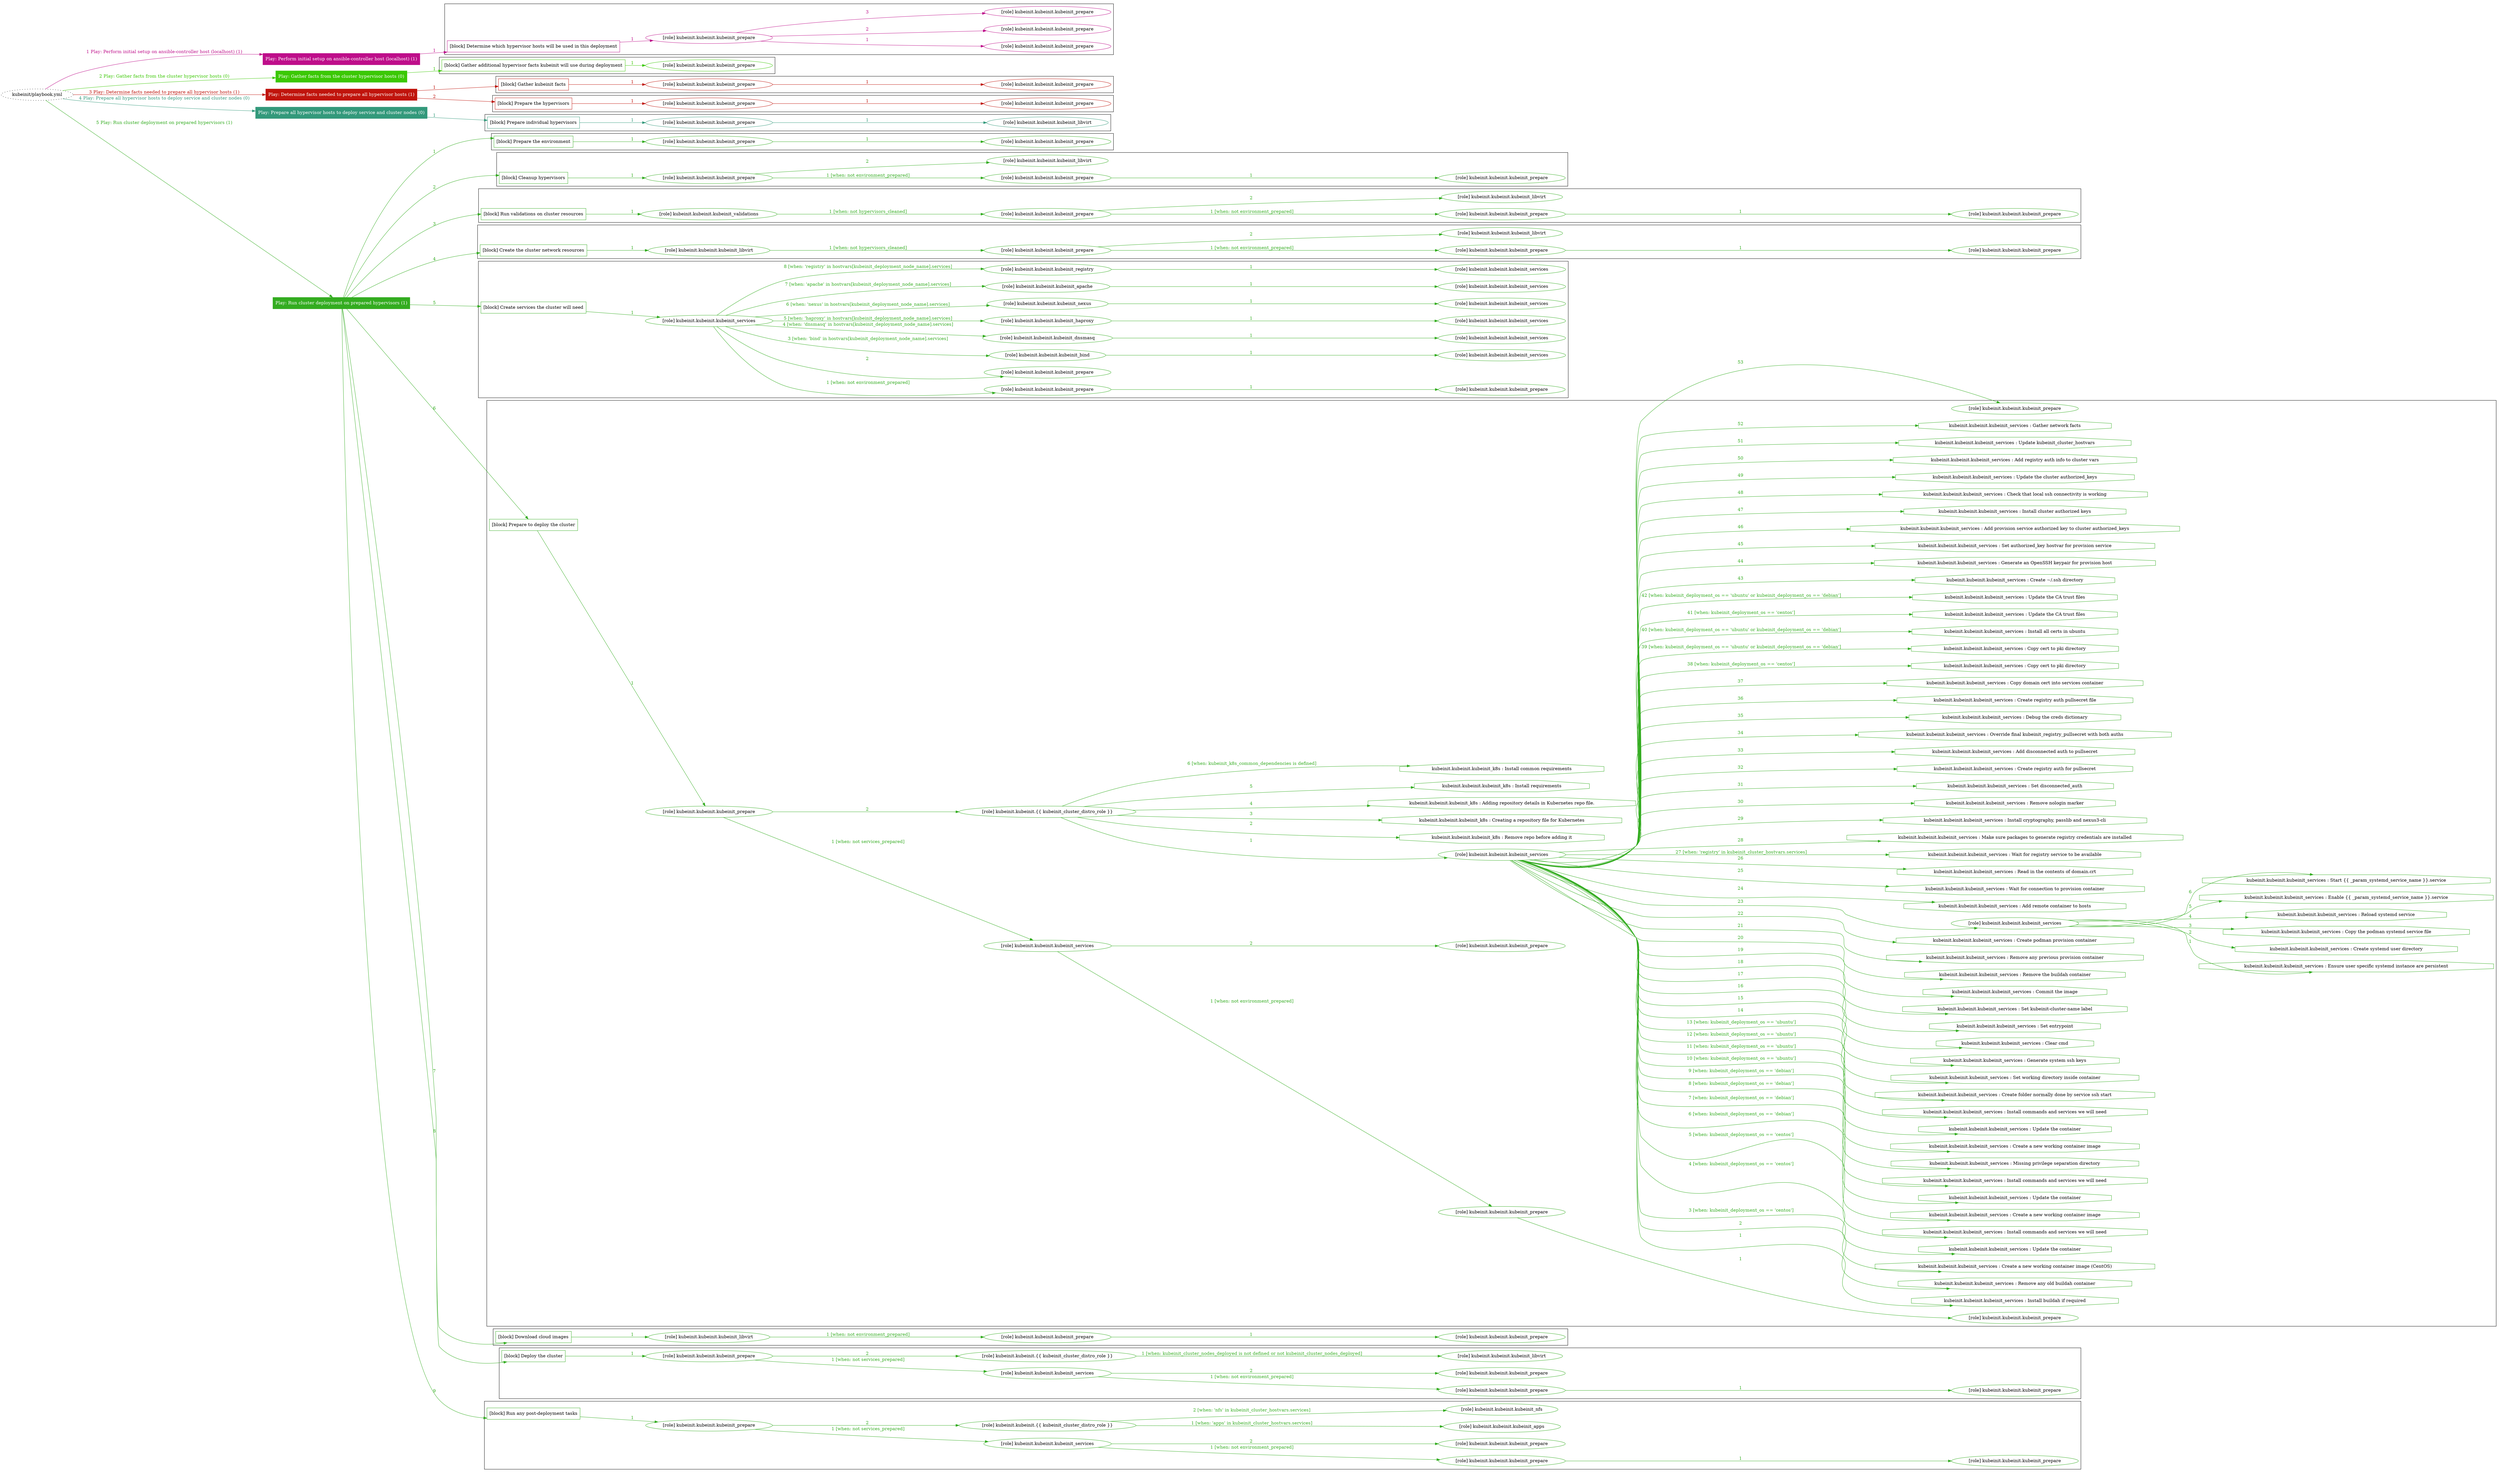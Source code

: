 digraph {
	graph [concentrate=true ordering=in rankdir=LR ratio=fill]
	edge [esep=5 sep=10]
	"kubeinit/playbook.yml" [URL="/home/runner/work/kubeinit/kubeinit/kubeinit/playbook.yml" id=playbook_df11232e style=dotted]
	"kubeinit/playbook.yml" -> play_b971b815 [label="1 Play: Perform initial setup on ansible-controller host (localhost) (1)" color="#be0e8a" fontcolor="#be0e8a" id=edge_playbook_df11232e_play_b971b815 labeltooltip="1 Play: Perform initial setup on ansible-controller host (localhost) (1)" tooltip="1 Play: Perform initial setup on ansible-controller host (localhost) (1)"]
	subgraph "Play: Perform initial setup on ansible-controller host (localhost) (1)" {
		play_b971b815 [label="Play: Perform initial setup on ansible-controller host (localhost) (1)" URL="/home/runner/work/kubeinit/kubeinit/kubeinit/playbook.yml" color="#be0e8a" fontcolor="#ffffff" id=play_b971b815 shape=box style=filled tooltip=localhost]
		play_b971b815 -> block_72e2710b [label=1 color="#be0e8a" fontcolor="#be0e8a" id=edge_1_play_b971b815_block_72e2710b labeltooltip=1 tooltip=1]
		subgraph cluster_block_72e2710b {
			block_72e2710b [label="[block] Determine which hypervisor hosts will be used in this deployment" URL="/home/runner/work/kubeinit/kubeinit/kubeinit/playbook.yml" color="#be0e8a" id=block_72e2710b labeltooltip="Determine which hypervisor hosts will be used in this deployment" shape=box tooltip="Determine which hypervisor hosts will be used in this deployment"]
			block_72e2710b -> role_2a6c8e3f [label="1 " color="#be0e8a" fontcolor="#be0e8a" id=edge_1_block_72e2710b_role_2a6c8e3f labeltooltip="1 " tooltip="1 "]
			subgraph "kubeinit.kubeinit.kubeinit_prepare" {
				role_2a6c8e3f [label="[role] kubeinit.kubeinit.kubeinit_prepare" URL="/home/runner/work/kubeinit/kubeinit/kubeinit/playbook.yml" color="#be0e8a" id=role_2a6c8e3f tooltip="kubeinit.kubeinit.kubeinit_prepare"]
				role_2a6c8e3f -> role_2cb5d95a [label="1 " color="#be0e8a" fontcolor="#be0e8a" id=edge_1_role_2a6c8e3f_role_2cb5d95a labeltooltip="1 " tooltip="1 "]
				subgraph "kubeinit.kubeinit.kubeinit_prepare" {
					role_2cb5d95a [label="[role] kubeinit.kubeinit.kubeinit_prepare" URL="/home/runner/.ansible/collections/ansible_collections/kubeinit/kubeinit/roles/kubeinit_prepare/tasks/build_hypervisors_group.yml" color="#be0e8a" id=role_2cb5d95a tooltip="kubeinit.kubeinit.kubeinit_prepare"]
				}
				role_2a6c8e3f -> role_661b0ade [label="2 " color="#be0e8a" fontcolor="#be0e8a" id=edge_2_role_2a6c8e3f_role_661b0ade labeltooltip="2 " tooltip="2 "]
				subgraph "kubeinit.kubeinit.kubeinit_prepare" {
					role_661b0ade [label="[role] kubeinit.kubeinit.kubeinit_prepare" URL="/home/runner/.ansible/collections/ansible_collections/kubeinit/kubeinit/roles/kubeinit_prepare/tasks/build_hypervisors_group.yml" color="#be0e8a" id=role_661b0ade tooltip="kubeinit.kubeinit.kubeinit_prepare"]
				}
				role_2a6c8e3f -> role_e6f34caf [label="3 " color="#be0e8a" fontcolor="#be0e8a" id=edge_3_role_2a6c8e3f_role_e6f34caf labeltooltip="3 " tooltip="3 "]
				subgraph "kubeinit.kubeinit.kubeinit_prepare" {
					role_e6f34caf [label="[role] kubeinit.kubeinit.kubeinit_prepare" URL="/home/runner/.ansible/collections/ansible_collections/kubeinit/kubeinit/roles/kubeinit_prepare/tasks/build_hypervisors_group.yml" color="#be0e8a" id=role_e6f34caf tooltip="kubeinit.kubeinit.kubeinit_prepare"]
				}
			}
		}
	}
	"kubeinit/playbook.yml" -> play_e951205c [label="2 Play: Gather facts from the cluster hypervisor hosts (0)" color="#3bc804" fontcolor="#3bc804" id=edge_playbook_df11232e_play_e951205c labeltooltip="2 Play: Gather facts from the cluster hypervisor hosts (0)" tooltip="2 Play: Gather facts from the cluster hypervisor hosts (0)"]
	subgraph "Play: Gather facts from the cluster hypervisor hosts (0)" {
		play_e951205c [label="Play: Gather facts from the cluster hypervisor hosts (0)" URL="/home/runner/work/kubeinit/kubeinit/kubeinit/playbook.yml" color="#3bc804" fontcolor="#ffffff" id=play_e951205c shape=box style=filled tooltip="Play: Gather facts from the cluster hypervisor hosts (0)"]
		play_e951205c -> block_2e142121 [label=1 color="#3bc804" fontcolor="#3bc804" id=edge_1_play_e951205c_block_2e142121 labeltooltip=1 tooltip=1]
		subgraph cluster_block_2e142121 {
			block_2e142121 [label="[block] Gather additional hypervisor facts kubeinit will use during deployment" URL="/home/runner/work/kubeinit/kubeinit/kubeinit/playbook.yml" color="#3bc804" id=block_2e142121 labeltooltip="Gather additional hypervisor facts kubeinit will use during deployment" shape=box tooltip="Gather additional hypervisor facts kubeinit will use during deployment"]
			block_2e142121 -> role_ec028338 [label="1 " color="#3bc804" fontcolor="#3bc804" id=edge_1_block_2e142121_role_ec028338 labeltooltip="1 " tooltip="1 "]
			subgraph "kubeinit.kubeinit.kubeinit_prepare" {
				role_ec028338 [label="[role] kubeinit.kubeinit.kubeinit_prepare" URL="/home/runner/work/kubeinit/kubeinit/kubeinit/playbook.yml" color="#3bc804" id=role_ec028338 tooltip="kubeinit.kubeinit.kubeinit_prepare"]
			}
		}
	}
	"kubeinit/playbook.yml" -> play_458edba5 [label="3 Play: Determine facts needed to prepare all hypervisor hosts (1)" color="#c0140c" fontcolor="#c0140c" id=edge_playbook_df11232e_play_458edba5 labeltooltip="3 Play: Determine facts needed to prepare all hypervisor hosts (1)" tooltip="3 Play: Determine facts needed to prepare all hypervisor hosts (1)"]
	subgraph "Play: Determine facts needed to prepare all hypervisor hosts (1)" {
		play_458edba5 [label="Play: Determine facts needed to prepare all hypervisor hosts (1)" URL="/home/runner/work/kubeinit/kubeinit/kubeinit/playbook.yml" color="#c0140c" fontcolor="#ffffff" id=play_458edba5 shape=box style=filled tooltip=localhost]
		play_458edba5 -> block_8014d7a2 [label=1 color="#c0140c" fontcolor="#c0140c" id=edge_1_play_458edba5_block_8014d7a2 labeltooltip=1 tooltip=1]
		subgraph cluster_block_8014d7a2 {
			block_8014d7a2 [label="[block] Gather kubeinit facts" URL="/home/runner/work/kubeinit/kubeinit/kubeinit/playbook.yml" color="#c0140c" id=block_8014d7a2 labeltooltip="Gather kubeinit facts" shape=box tooltip="Gather kubeinit facts"]
			block_8014d7a2 -> role_ad633189 [label="1 " color="#c0140c" fontcolor="#c0140c" id=edge_1_block_8014d7a2_role_ad633189 labeltooltip="1 " tooltip="1 "]
			subgraph "kubeinit.kubeinit.kubeinit_prepare" {
				role_ad633189 [label="[role] kubeinit.kubeinit.kubeinit_prepare" URL="/home/runner/work/kubeinit/kubeinit/kubeinit/playbook.yml" color="#c0140c" id=role_ad633189 tooltip="kubeinit.kubeinit.kubeinit_prepare"]
				role_ad633189 -> role_6d161365 [label="1 " color="#c0140c" fontcolor="#c0140c" id=edge_1_role_ad633189_role_6d161365 labeltooltip="1 " tooltip="1 "]
				subgraph "kubeinit.kubeinit.kubeinit_prepare" {
					role_6d161365 [label="[role] kubeinit.kubeinit.kubeinit_prepare" URL="/home/runner/.ansible/collections/ansible_collections/kubeinit/kubeinit/roles/kubeinit_prepare/tasks/gather_kubeinit_facts.yml" color="#c0140c" id=role_6d161365 tooltip="kubeinit.kubeinit.kubeinit_prepare"]
				}
			}
		}
		play_458edba5 -> block_fa82a552 [label=2 color="#c0140c" fontcolor="#c0140c" id=edge_2_play_458edba5_block_fa82a552 labeltooltip=2 tooltip=2]
		subgraph cluster_block_fa82a552 {
			block_fa82a552 [label="[block] Prepare the hypervisors" URL="/home/runner/work/kubeinit/kubeinit/kubeinit/playbook.yml" color="#c0140c" id=block_fa82a552 labeltooltip="Prepare the hypervisors" shape=box tooltip="Prepare the hypervisors"]
			block_fa82a552 -> role_ccd6619c [label="1 " color="#c0140c" fontcolor="#c0140c" id=edge_1_block_fa82a552_role_ccd6619c labeltooltip="1 " tooltip="1 "]
			subgraph "kubeinit.kubeinit.kubeinit_prepare" {
				role_ccd6619c [label="[role] kubeinit.kubeinit.kubeinit_prepare" URL="/home/runner/work/kubeinit/kubeinit/kubeinit/playbook.yml" color="#c0140c" id=role_ccd6619c tooltip="kubeinit.kubeinit.kubeinit_prepare"]
				role_ccd6619c -> role_7745e876 [label="1 " color="#c0140c" fontcolor="#c0140c" id=edge_1_role_ccd6619c_role_7745e876 labeltooltip="1 " tooltip="1 "]
				subgraph "kubeinit.kubeinit.kubeinit_prepare" {
					role_7745e876 [label="[role] kubeinit.kubeinit.kubeinit_prepare" URL="/home/runner/.ansible/collections/ansible_collections/kubeinit/kubeinit/roles/kubeinit_prepare/tasks/gather_kubeinit_facts.yml" color="#c0140c" id=role_7745e876 tooltip="kubeinit.kubeinit.kubeinit_prepare"]
				}
			}
		}
	}
	"kubeinit/playbook.yml" -> play_15057f1f [label="4 Play: Prepare all hypervisor hosts to deploy service and cluster nodes (0)" color="#33997b" fontcolor="#33997b" id=edge_playbook_df11232e_play_15057f1f labeltooltip="4 Play: Prepare all hypervisor hosts to deploy service and cluster nodes (0)" tooltip="4 Play: Prepare all hypervisor hosts to deploy service and cluster nodes (0)"]
	subgraph "Play: Prepare all hypervisor hosts to deploy service and cluster nodes (0)" {
		play_15057f1f [label="Play: Prepare all hypervisor hosts to deploy service and cluster nodes (0)" URL="/home/runner/work/kubeinit/kubeinit/kubeinit/playbook.yml" color="#33997b" fontcolor="#ffffff" id=play_15057f1f shape=box style=filled tooltip="Play: Prepare all hypervisor hosts to deploy service and cluster nodes (0)"]
		play_15057f1f -> block_84ef1915 [label=1 color="#33997b" fontcolor="#33997b" id=edge_1_play_15057f1f_block_84ef1915 labeltooltip=1 tooltip=1]
		subgraph cluster_block_84ef1915 {
			block_84ef1915 [label="[block] Prepare individual hypervisors" URL="/home/runner/work/kubeinit/kubeinit/kubeinit/playbook.yml" color="#33997b" id=block_84ef1915 labeltooltip="Prepare individual hypervisors" shape=box tooltip="Prepare individual hypervisors"]
			block_84ef1915 -> role_a08b9537 [label="1 " color="#33997b" fontcolor="#33997b" id=edge_1_block_84ef1915_role_a08b9537 labeltooltip="1 " tooltip="1 "]
			subgraph "kubeinit.kubeinit.kubeinit_prepare" {
				role_a08b9537 [label="[role] kubeinit.kubeinit.kubeinit_prepare" URL="/home/runner/work/kubeinit/kubeinit/kubeinit/playbook.yml" color="#33997b" id=role_a08b9537 tooltip="kubeinit.kubeinit.kubeinit_prepare"]
				role_a08b9537 -> role_b8824be0 [label="1 " color="#33997b" fontcolor="#33997b" id=edge_1_role_a08b9537_role_b8824be0 labeltooltip="1 " tooltip="1 "]
				subgraph "kubeinit.kubeinit.kubeinit_libvirt" {
					role_b8824be0 [label="[role] kubeinit.kubeinit.kubeinit_libvirt" URL="/home/runner/.ansible/collections/ansible_collections/kubeinit/kubeinit/roles/kubeinit_prepare/tasks/prepare_hypervisor.yml" color="#33997b" id=role_b8824be0 tooltip="kubeinit.kubeinit.kubeinit_libvirt"]
				}
			}
		}
	}
	"kubeinit/playbook.yml" -> play_8fc09f41 [label="5 Play: Run cluster deployment on prepared hypervisors (1)" color="#33ac20" fontcolor="#33ac20" id=edge_playbook_df11232e_play_8fc09f41 labeltooltip="5 Play: Run cluster deployment on prepared hypervisors (1)" tooltip="5 Play: Run cluster deployment on prepared hypervisors (1)"]
	subgraph "Play: Run cluster deployment on prepared hypervisors (1)" {
		play_8fc09f41 [label="Play: Run cluster deployment on prepared hypervisors (1)" URL="/home/runner/work/kubeinit/kubeinit/kubeinit/playbook.yml" color="#33ac20" fontcolor="#ffffff" id=play_8fc09f41 shape=box style=filled tooltip=localhost]
		play_8fc09f41 -> block_ad5c1062 [label=1 color="#33ac20" fontcolor="#33ac20" id=edge_1_play_8fc09f41_block_ad5c1062 labeltooltip=1 tooltip=1]
		subgraph cluster_block_ad5c1062 {
			block_ad5c1062 [label="[block] Prepare the environment" URL="/home/runner/work/kubeinit/kubeinit/kubeinit/playbook.yml" color="#33ac20" id=block_ad5c1062 labeltooltip="Prepare the environment" shape=box tooltip="Prepare the environment"]
			block_ad5c1062 -> role_24c69a27 [label="1 " color="#33ac20" fontcolor="#33ac20" id=edge_1_block_ad5c1062_role_24c69a27 labeltooltip="1 " tooltip="1 "]
			subgraph "kubeinit.kubeinit.kubeinit_prepare" {
				role_24c69a27 [label="[role] kubeinit.kubeinit.kubeinit_prepare" URL="/home/runner/work/kubeinit/kubeinit/kubeinit/playbook.yml" color="#33ac20" id=role_24c69a27 tooltip="kubeinit.kubeinit.kubeinit_prepare"]
				role_24c69a27 -> role_ab412ecb [label="1 " color="#33ac20" fontcolor="#33ac20" id=edge_1_role_24c69a27_role_ab412ecb labeltooltip="1 " tooltip="1 "]
				subgraph "kubeinit.kubeinit.kubeinit_prepare" {
					role_ab412ecb [label="[role] kubeinit.kubeinit.kubeinit_prepare" URL="/home/runner/.ansible/collections/ansible_collections/kubeinit/kubeinit/roles/kubeinit_prepare/tasks/gather_kubeinit_facts.yml" color="#33ac20" id=role_ab412ecb tooltip="kubeinit.kubeinit.kubeinit_prepare"]
				}
			}
		}
		play_8fc09f41 -> block_43903471 [label=2 color="#33ac20" fontcolor="#33ac20" id=edge_2_play_8fc09f41_block_43903471 labeltooltip=2 tooltip=2]
		subgraph cluster_block_43903471 {
			block_43903471 [label="[block] Cleanup hypervisors" URL="/home/runner/work/kubeinit/kubeinit/kubeinit/playbook.yml" color="#33ac20" id=block_43903471 labeltooltip="Cleanup hypervisors" shape=box tooltip="Cleanup hypervisors"]
			block_43903471 -> role_b7e7484d [label="1 " color="#33ac20" fontcolor="#33ac20" id=edge_1_block_43903471_role_b7e7484d labeltooltip="1 " tooltip="1 "]
			subgraph "kubeinit.kubeinit.kubeinit_prepare" {
				role_b7e7484d [label="[role] kubeinit.kubeinit.kubeinit_prepare" URL="/home/runner/work/kubeinit/kubeinit/kubeinit/playbook.yml" color="#33ac20" id=role_b7e7484d tooltip="kubeinit.kubeinit.kubeinit_prepare"]
				role_b7e7484d -> role_f6f0d384 [label="1 [when: not environment_prepared]" color="#33ac20" fontcolor="#33ac20" id=edge_1_role_b7e7484d_role_f6f0d384 labeltooltip="1 [when: not environment_prepared]" tooltip="1 [when: not environment_prepared]"]
				subgraph "kubeinit.kubeinit.kubeinit_prepare" {
					role_f6f0d384 [label="[role] kubeinit.kubeinit.kubeinit_prepare" URL="/home/runner/.ansible/collections/ansible_collections/kubeinit/kubeinit/roles/kubeinit_prepare/tasks/cleanup_hypervisors.yml" color="#33ac20" id=role_f6f0d384 tooltip="kubeinit.kubeinit.kubeinit_prepare"]
					role_f6f0d384 -> role_672c9d13 [label="1 " color="#33ac20" fontcolor="#33ac20" id=edge_1_role_f6f0d384_role_672c9d13 labeltooltip="1 " tooltip="1 "]
					subgraph "kubeinit.kubeinit.kubeinit_prepare" {
						role_672c9d13 [label="[role] kubeinit.kubeinit.kubeinit_prepare" URL="/home/runner/.ansible/collections/ansible_collections/kubeinit/kubeinit/roles/kubeinit_prepare/tasks/gather_kubeinit_facts.yml" color="#33ac20" id=role_672c9d13 tooltip="kubeinit.kubeinit.kubeinit_prepare"]
					}
				}
				role_b7e7484d -> role_fcf6cfa8 [label="2 " color="#33ac20" fontcolor="#33ac20" id=edge_2_role_b7e7484d_role_fcf6cfa8 labeltooltip="2 " tooltip="2 "]
				subgraph "kubeinit.kubeinit.kubeinit_libvirt" {
					role_fcf6cfa8 [label="[role] kubeinit.kubeinit.kubeinit_libvirt" URL="/home/runner/.ansible/collections/ansible_collections/kubeinit/kubeinit/roles/kubeinit_prepare/tasks/cleanup_hypervisors.yml" color="#33ac20" id=role_fcf6cfa8 tooltip="kubeinit.kubeinit.kubeinit_libvirt"]
				}
			}
		}
		play_8fc09f41 -> block_173a4550 [label=3 color="#33ac20" fontcolor="#33ac20" id=edge_3_play_8fc09f41_block_173a4550 labeltooltip=3 tooltip=3]
		subgraph cluster_block_173a4550 {
			block_173a4550 [label="[block] Run validations on cluster resources" URL="/home/runner/work/kubeinit/kubeinit/kubeinit/playbook.yml" color="#33ac20" id=block_173a4550 labeltooltip="Run validations on cluster resources" shape=box tooltip="Run validations on cluster resources"]
			block_173a4550 -> role_ed9132b0 [label="1 " color="#33ac20" fontcolor="#33ac20" id=edge_1_block_173a4550_role_ed9132b0 labeltooltip="1 " tooltip="1 "]
			subgraph "kubeinit.kubeinit.kubeinit_validations" {
				role_ed9132b0 [label="[role] kubeinit.kubeinit.kubeinit_validations" URL="/home/runner/work/kubeinit/kubeinit/kubeinit/playbook.yml" color="#33ac20" id=role_ed9132b0 tooltip="kubeinit.kubeinit.kubeinit_validations"]
				role_ed9132b0 -> role_6abaa9c8 [label="1 [when: not hypervisors_cleaned]" color="#33ac20" fontcolor="#33ac20" id=edge_1_role_ed9132b0_role_6abaa9c8 labeltooltip="1 [when: not hypervisors_cleaned]" tooltip="1 [when: not hypervisors_cleaned]"]
				subgraph "kubeinit.kubeinit.kubeinit_prepare" {
					role_6abaa9c8 [label="[role] kubeinit.kubeinit.kubeinit_prepare" URL="/home/runner/.ansible/collections/ansible_collections/kubeinit/kubeinit/roles/kubeinit_validations/tasks/main.yml" color="#33ac20" id=role_6abaa9c8 tooltip="kubeinit.kubeinit.kubeinit_prepare"]
					role_6abaa9c8 -> role_6942dbad [label="1 [when: not environment_prepared]" color="#33ac20" fontcolor="#33ac20" id=edge_1_role_6abaa9c8_role_6942dbad labeltooltip="1 [when: not environment_prepared]" tooltip="1 [when: not environment_prepared]"]
					subgraph "kubeinit.kubeinit.kubeinit_prepare" {
						role_6942dbad [label="[role] kubeinit.kubeinit.kubeinit_prepare" URL="/home/runner/.ansible/collections/ansible_collections/kubeinit/kubeinit/roles/kubeinit_prepare/tasks/cleanup_hypervisors.yml" color="#33ac20" id=role_6942dbad tooltip="kubeinit.kubeinit.kubeinit_prepare"]
						role_6942dbad -> role_68837b1a [label="1 " color="#33ac20" fontcolor="#33ac20" id=edge_1_role_6942dbad_role_68837b1a labeltooltip="1 " tooltip="1 "]
						subgraph "kubeinit.kubeinit.kubeinit_prepare" {
							role_68837b1a [label="[role] kubeinit.kubeinit.kubeinit_prepare" URL="/home/runner/.ansible/collections/ansible_collections/kubeinit/kubeinit/roles/kubeinit_prepare/tasks/gather_kubeinit_facts.yml" color="#33ac20" id=role_68837b1a tooltip="kubeinit.kubeinit.kubeinit_prepare"]
						}
					}
					role_6abaa9c8 -> role_06159838 [label="2 " color="#33ac20" fontcolor="#33ac20" id=edge_2_role_6abaa9c8_role_06159838 labeltooltip="2 " tooltip="2 "]
					subgraph "kubeinit.kubeinit.kubeinit_libvirt" {
						role_06159838 [label="[role] kubeinit.kubeinit.kubeinit_libvirt" URL="/home/runner/.ansible/collections/ansible_collections/kubeinit/kubeinit/roles/kubeinit_prepare/tasks/cleanup_hypervisors.yml" color="#33ac20" id=role_06159838 tooltip="kubeinit.kubeinit.kubeinit_libvirt"]
					}
				}
			}
		}
		play_8fc09f41 -> block_5f451288 [label=4 color="#33ac20" fontcolor="#33ac20" id=edge_4_play_8fc09f41_block_5f451288 labeltooltip=4 tooltip=4]
		subgraph cluster_block_5f451288 {
			block_5f451288 [label="[block] Create the cluster network resources" URL="/home/runner/work/kubeinit/kubeinit/kubeinit/playbook.yml" color="#33ac20" id=block_5f451288 labeltooltip="Create the cluster network resources" shape=box tooltip="Create the cluster network resources"]
			block_5f451288 -> role_47b1075a [label="1 " color="#33ac20" fontcolor="#33ac20" id=edge_1_block_5f451288_role_47b1075a labeltooltip="1 " tooltip="1 "]
			subgraph "kubeinit.kubeinit.kubeinit_libvirt" {
				role_47b1075a [label="[role] kubeinit.kubeinit.kubeinit_libvirt" URL="/home/runner/work/kubeinit/kubeinit/kubeinit/playbook.yml" color="#33ac20" id=role_47b1075a tooltip="kubeinit.kubeinit.kubeinit_libvirt"]
				role_47b1075a -> role_3f4c827e [label="1 [when: not hypervisors_cleaned]" color="#33ac20" fontcolor="#33ac20" id=edge_1_role_47b1075a_role_3f4c827e labeltooltip="1 [when: not hypervisors_cleaned]" tooltip="1 [when: not hypervisors_cleaned]"]
				subgraph "kubeinit.kubeinit.kubeinit_prepare" {
					role_3f4c827e [label="[role] kubeinit.kubeinit.kubeinit_prepare" URL="/home/runner/.ansible/collections/ansible_collections/kubeinit/kubeinit/roles/kubeinit_libvirt/tasks/create_network.yml" color="#33ac20" id=role_3f4c827e tooltip="kubeinit.kubeinit.kubeinit_prepare"]
					role_3f4c827e -> role_798996dc [label="1 [when: not environment_prepared]" color="#33ac20" fontcolor="#33ac20" id=edge_1_role_3f4c827e_role_798996dc labeltooltip="1 [when: not environment_prepared]" tooltip="1 [when: not environment_prepared]"]
					subgraph "kubeinit.kubeinit.kubeinit_prepare" {
						role_798996dc [label="[role] kubeinit.kubeinit.kubeinit_prepare" URL="/home/runner/.ansible/collections/ansible_collections/kubeinit/kubeinit/roles/kubeinit_prepare/tasks/cleanup_hypervisors.yml" color="#33ac20" id=role_798996dc tooltip="kubeinit.kubeinit.kubeinit_prepare"]
						role_798996dc -> role_682b5734 [label="1 " color="#33ac20" fontcolor="#33ac20" id=edge_1_role_798996dc_role_682b5734 labeltooltip="1 " tooltip="1 "]
						subgraph "kubeinit.kubeinit.kubeinit_prepare" {
							role_682b5734 [label="[role] kubeinit.kubeinit.kubeinit_prepare" URL="/home/runner/.ansible/collections/ansible_collections/kubeinit/kubeinit/roles/kubeinit_prepare/tasks/gather_kubeinit_facts.yml" color="#33ac20" id=role_682b5734 tooltip="kubeinit.kubeinit.kubeinit_prepare"]
						}
					}
					role_3f4c827e -> role_61fef084 [label="2 " color="#33ac20" fontcolor="#33ac20" id=edge_2_role_3f4c827e_role_61fef084 labeltooltip="2 " tooltip="2 "]
					subgraph "kubeinit.kubeinit.kubeinit_libvirt" {
						role_61fef084 [label="[role] kubeinit.kubeinit.kubeinit_libvirt" URL="/home/runner/.ansible/collections/ansible_collections/kubeinit/kubeinit/roles/kubeinit_prepare/tasks/cleanup_hypervisors.yml" color="#33ac20" id=role_61fef084 tooltip="kubeinit.kubeinit.kubeinit_libvirt"]
					}
				}
			}
		}
		play_8fc09f41 -> block_a0b7122c [label=5 color="#33ac20" fontcolor="#33ac20" id=edge_5_play_8fc09f41_block_a0b7122c labeltooltip=5 tooltip=5]
		subgraph cluster_block_a0b7122c {
			block_a0b7122c [label="[block] Create services the cluster will need" URL="/home/runner/work/kubeinit/kubeinit/kubeinit/playbook.yml" color="#33ac20" id=block_a0b7122c labeltooltip="Create services the cluster will need" shape=box tooltip="Create services the cluster will need"]
			block_a0b7122c -> role_7eeb1f6d [label="1 " color="#33ac20" fontcolor="#33ac20" id=edge_1_block_a0b7122c_role_7eeb1f6d labeltooltip="1 " tooltip="1 "]
			subgraph "kubeinit.kubeinit.kubeinit_services" {
				role_7eeb1f6d [label="[role] kubeinit.kubeinit.kubeinit_services" URL="/home/runner/work/kubeinit/kubeinit/kubeinit/playbook.yml" color="#33ac20" id=role_7eeb1f6d tooltip="kubeinit.kubeinit.kubeinit_services"]
				role_7eeb1f6d -> role_6be4f110 [label="1 [when: not environment_prepared]" color="#33ac20" fontcolor="#33ac20" id=edge_1_role_7eeb1f6d_role_6be4f110 labeltooltip="1 [when: not environment_prepared]" tooltip="1 [when: not environment_prepared]"]
				subgraph "kubeinit.kubeinit.kubeinit_prepare" {
					role_6be4f110 [label="[role] kubeinit.kubeinit.kubeinit_prepare" URL="/home/runner/.ansible/collections/ansible_collections/kubeinit/kubeinit/roles/kubeinit_services/tasks/main.yml" color="#33ac20" id=role_6be4f110 tooltip="kubeinit.kubeinit.kubeinit_prepare"]
					role_6be4f110 -> role_26762802 [label="1 " color="#33ac20" fontcolor="#33ac20" id=edge_1_role_6be4f110_role_26762802 labeltooltip="1 " tooltip="1 "]
					subgraph "kubeinit.kubeinit.kubeinit_prepare" {
						role_26762802 [label="[role] kubeinit.kubeinit.kubeinit_prepare" URL="/home/runner/.ansible/collections/ansible_collections/kubeinit/kubeinit/roles/kubeinit_prepare/tasks/gather_kubeinit_facts.yml" color="#33ac20" id=role_26762802 tooltip="kubeinit.kubeinit.kubeinit_prepare"]
					}
				}
				role_7eeb1f6d -> role_769bc46b [label="2 " color="#33ac20" fontcolor="#33ac20" id=edge_2_role_7eeb1f6d_role_769bc46b labeltooltip="2 " tooltip="2 "]
				subgraph "kubeinit.kubeinit.kubeinit_prepare" {
					role_769bc46b [label="[role] kubeinit.kubeinit.kubeinit_prepare" URL="/home/runner/.ansible/collections/ansible_collections/kubeinit/kubeinit/roles/kubeinit_services/tasks/00_create_service_pod.yml" color="#33ac20" id=role_769bc46b tooltip="kubeinit.kubeinit.kubeinit_prepare"]
				}
				role_7eeb1f6d -> role_55732be6 [label="3 [when: 'bind' in hostvars[kubeinit_deployment_node_name].services]" color="#33ac20" fontcolor="#33ac20" id=edge_3_role_7eeb1f6d_role_55732be6 labeltooltip="3 [when: 'bind' in hostvars[kubeinit_deployment_node_name].services]" tooltip="3 [when: 'bind' in hostvars[kubeinit_deployment_node_name].services]"]
				subgraph "kubeinit.kubeinit.kubeinit_bind" {
					role_55732be6 [label="[role] kubeinit.kubeinit.kubeinit_bind" URL="/home/runner/.ansible/collections/ansible_collections/kubeinit/kubeinit/roles/kubeinit_services/tasks/start_services_containers.yml" color="#33ac20" id=role_55732be6 tooltip="kubeinit.kubeinit.kubeinit_bind"]
					role_55732be6 -> role_d8990640 [label="1 " color="#33ac20" fontcolor="#33ac20" id=edge_1_role_55732be6_role_d8990640 labeltooltip="1 " tooltip="1 "]
					subgraph "kubeinit.kubeinit.kubeinit_services" {
						role_d8990640 [label="[role] kubeinit.kubeinit.kubeinit_services" URL="/home/runner/.ansible/collections/ansible_collections/kubeinit/kubeinit/roles/kubeinit_bind/tasks/main.yml" color="#33ac20" id=role_d8990640 tooltip="kubeinit.kubeinit.kubeinit_services"]
					}
				}
				role_7eeb1f6d -> role_c16ba396 [label="4 [when: 'dnsmasq' in hostvars[kubeinit_deployment_node_name].services]" color="#33ac20" fontcolor="#33ac20" id=edge_4_role_7eeb1f6d_role_c16ba396 labeltooltip="4 [when: 'dnsmasq' in hostvars[kubeinit_deployment_node_name].services]" tooltip="4 [when: 'dnsmasq' in hostvars[kubeinit_deployment_node_name].services]"]
				subgraph "kubeinit.kubeinit.kubeinit_dnsmasq" {
					role_c16ba396 [label="[role] kubeinit.kubeinit.kubeinit_dnsmasq" URL="/home/runner/.ansible/collections/ansible_collections/kubeinit/kubeinit/roles/kubeinit_services/tasks/start_services_containers.yml" color="#33ac20" id=role_c16ba396 tooltip="kubeinit.kubeinit.kubeinit_dnsmasq"]
					role_c16ba396 -> role_4598b4c4 [label="1 " color="#33ac20" fontcolor="#33ac20" id=edge_1_role_c16ba396_role_4598b4c4 labeltooltip="1 " tooltip="1 "]
					subgraph "kubeinit.kubeinit.kubeinit_services" {
						role_4598b4c4 [label="[role] kubeinit.kubeinit.kubeinit_services" URL="/home/runner/.ansible/collections/ansible_collections/kubeinit/kubeinit/roles/kubeinit_dnsmasq/tasks/main.yml" color="#33ac20" id=role_4598b4c4 tooltip="kubeinit.kubeinit.kubeinit_services"]
					}
				}
				role_7eeb1f6d -> role_967f6582 [label="5 [when: 'haproxy' in hostvars[kubeinit_deployment_node_name].services]" color="#33ac20" fontcolor="#33ac20" id=edge_5_role_7eeb1f6d_role_967f6582 labeltooltip="5 [when: 'haproxy' in hostvars[kubeinit_deployment_node_name].services]" tooltip="5 [when: 'haproxy' in hostvars[kubeinit_deployment_node_name].services]"]
				subgraph "kubeinit.kubeinit.kubeinit_haproxy" {
					role_967f6582 [label="[role] kubeinit.kubeinit.kubeinit_haproxy" URL="/home/runner/.ansible/collections/ansible_collections/kubeinit/kubeinit/roles/kubeinit_services/tasks/start_services_containers.yml" color="#33ac20" id=role_967f6582 tooltip="kubeinit.kubeinit.kubeinit_haproxy"]
					role_967f6582 -> role_9fe286b5 [label="1 " color="#33ac20" fontcolor="#33ac20" id=edge_1_role_967f6582_role_9fe286b5 labeltooltip="1 " tooltip="1 "]
					subgraph "kubeinit.kubeinit.kubeinit_services" {
						role_9fe286b5 [label="[role] kubeinit.kubeinit.kubeinit_services" URL="/home/runner/.ansible/collections/ansible_collections/kubeinit/kubeinit/roles/kubeinit_haproxy/tasks/main.yml" color="#33ac20" id=role_9fe286b5 tooltip="kubeinit.kubeinit.kubeinit_services"]
					}
				}
				role_7eeb1f6d -> role_b7dcebbd [label="6 [when: 'nexus' in hostvars[kubeinit_deployment_node_name].services]" color="#33ac20" fontcolor="#33ac20" id=edge_6_role_7eeb1f6d_role_b7dcebbd labeltooltip="6 [when: 'nexus' in hostvars[kubeinit_deployment_node_name].services]" tooltip="6 [when: 'nexus' in hostvars[kubeinit_deployment_node_name].services]"]
				subgraph "kubeinit.kubeinit.kubeinit_nexus" {
					role_b7dcebbd [label="[role] kubeinit.kubeinit.kubeinit_nexus" URL="/home/runner/.ansible/collections/ansible_collections/kubeinit/kubeinit/roles/kubeinit_services/tasks/start_services_containers.yml" color="#33ac20" id=role_b7dcebbd tooltip="kubeinit.kubeinit.kubeinit_nexus"]
					role_b7dcebbd -> role_77192ac0 [label="1 " color="#33ac20" fontcolor="#33ac20" id=edge_1_role_b7dcebbd_role_77192ac0 labeltooltip="1 " tooltip="1 "]
					subgraph "kubeinit.kubeinit.kubeinit_services" {
						role_77192ac0 [label="[role] kubeinit.kubeinit.kubeinit_services" URL="/home/runner/.ansible/collections/ansible_collections/kubeinit/kubeinit/roles/kubeinit_nexus/tasks/main.yml" color="#33ac20" id=role_77192ac0 tooltip="kubeinit.kubeinit.kubeinit_services"]
					}
				}
				role_7eeb1f6d -> role_50d8a0cf [label="7 [when: 'apache' in hostvars[kubeinit_deployment_node_name].services]" color="#33ac20" fontcolor="#33ac20" id=edge_7_role_7eeb1f6d_role_50d8a0cf labeltooltip="7 [when: 'apache' in hostvars[kubeinit_deployment_node_name].services]" tooltip="7 [when: 'apache' in hostvars[kubeinit_deployment_node_name].services]"]
				subgraph "kubeinit.kubeinit.kubeinit_apache" {
					role_50d8a0cf [label="[role] kubeinit.kubeinit.kubeinit_apache" URL="/home/runner/.ansible/collections/ansible_collections/kubeinit/kubeinit/roles/kubeinit_services/tasks/start_services_containers.yml" color="#33ac20" id=role_50d8a0cf tooltip="kubeinit.kubeinit.kubeinit_apache"]
					role_50d8a0cf -> role_bc823fa6 [label="1 " color="#33ac20" fontcolor="#33ac20" id=edge_1_role_50d8a0cf_role_bc823fa6 labeltooltip="1 " tooltip="1 "]
					subgraph "kubeinit.kubeinit.kubeinit_services" {
						role_bc823fa6 [label="[role] kubeinit.kubeinit.kubeinit_services" URL="/home/runner/.ansible/collections/ansible_collections/kubeinit/kubeinit/roles/kubeinit_apache/tasks/main.yml" color="#33ac20" id=role_bc823fa6 tooltip="kubeinit.kubeinit.kubeinit_services"]
					}
				}
				role_7eeb1f6d -> role_4b693390 [label="8 [when: 'registry' in hostvars[kubeinit_deployment_node_name].services]" color="#33ac20" fontcolor="#33ac20" id=edge_8_role_7eeb1f6d_role_4b693390 labeltooltip="8 [when: 'registry' in hostvars[kubeinit_deployment_node_name].services]" tooltip="8 [when: 'registry' in hostvars[kubeinit_deployment_node_name].services]"]
				subgraph "kubeinit.kubeinit.kubeinit_registry" {
					role_4b693390 [label="[role] kubeinit.kubeinit.kubeinit_registry" URL="/home/runner/.ansible/collections/ansible_collections/kubeinit/kubeinit/roles/kubeinit_services/tasks/start_services_containers.yml" color="#33ac20" id=role_4b693390 tooltip="kubeinit.kubeinit.kubeinit_registry"]
					role_4b693390 -> role_4fd98312 [label="1 " color="#33ac20" fontcolor="#33ac20" id=edge_1_role_4b693390_role_4fd98312 labeltooltip="1 " tooltip="1 "]
					subgraph "kubeinit.kubeinit.kubeinit_services" {
						role_4fd98312 [label="[role] kubeinit.kubeinit.kubeinit_services" URL="/home/runner/.ansible/collections/ansible_collections/kubeinit/kubeinit/roles/kubeinit_registry/tasks/main.yml" color="#33ac20" id=role_4fd98312 tooltip="kubeinit.kubeinit.kubeinit_services"]
					}
				}
			}
		}
		play_8fc09f41 -> block_f6db464b [label=6 color="#33ac20" fontcolor="#33ac20" id=edge_6_play_8fc09f41_block_f6db464b labeltooltip=6 tooltip=6]
		subgraph cluster_block_f6db464b {
			block_f6db464b [label="[block] Prepare to deploy the cluster" URL="/home/runner/work/kubeinit/kubeinit/kubeinit/playbook.yml" color="#33ac20" id=block_f6db464b labeltooltip="Prepare to deploy the cluster" shape=box tooltip="Prepare to deploy the cluster"]
			block_f6db464b -> role_7edc7a88 [label="1 " color="#33ac20" fontcolor="#33ac20" id=edge_1_block_f6db464b_role_7edc7a88 labeltooltip="1 " tooltip="1 "]
			subgraph "kubeinit.kubeinit.kubeinit_prepare" {
				role_7edc7a88 [label="[role] kubeinit.kubeinit.kubeinit_prepare" URL="/home/runner/work/kubeinit/kubeinit/kubeinit/playbook.yml" color="#33ac20" id=role_7edc7a88 tooltip="kubeinit.kubeinit.kubeinit_prepare"]
				role_7edc7a88 -> role_e03ba7c7 [label="1 [when: not services_prepared]" color="#33ac20" fontcolor="#33ac20" id=edge_1_role_7edc7a88_role_e03ba7c7 labeltooltip="1 [when: not services_prepared]" tooltip="1 [when: not services_prepared]"]
				subgraph "kubeinit.kubeinit.kubeinit_services" {
					role_e03ba7c7 [label="[role] kubeinit.kubeinit.kubeinit_services" URL="/home/runner/.ansible/collections/ansible_collections/kubeinit/kubeinit/roles/kubeinit_prepare/tasks/prepare_cluster.yml" color="#33ac20" id=role_e03ba7c7 tooltip="kubeinit.kubeinit.kubeinit_services"]
					role_e03ba7c7 -> role_4dd34141 [label="1 [when: not environment_prepared]" color="#33ac20" fontcolor="#33ac20" id=edge_1_role_e03ba7c7_role_4dd34141 labeltooltip="1 [when: not environment_prepared]" tooltip="1 [when: not environment_prepared]"]
					subgraph "kubeinit.kubeinit.kubeinit_prepare" {
						role_4dd34141 [label="[role] kubeinit.kubeinit.kubeinit_prepare" URL="/home/runner/.ansible/collections/ansible_collections/kubeinit/kubeinit/roles/kubeinit_services/tasks/prepare_services.yml" color="#33ac20" id=role_4dd34141 tooltip="kubeinit.kubeinit.kubeinit_prepare"]
						role_4dd34141 -> role_cd9977aa [label="1 " color="#33ac20" fontcolor="#33ac20" id=edge_1_role_4dd34141_role_cd9977aa labeltooltip="1 " tooltip="1 "]
						subgraph "kubeinit.kubeinit.kubeinit_prepare" {
							role_cd9977aa [label="[role] kubeinit.kubeinit.kubeinit_prepare" URL="/home/runner/.ansible/collections/ansible_collections/kubeinit/kubeinit/roles/kubeinit_prepare/tasks/gather_kubeinit_facts.yml" color="#33ac20" id=role_cd9977aa tooltip="kubeinit.kubeinit.kubeinit_prepare"]
						}
					}
					role_e03ba7c7 -> role_0939979d [label="2 " color="#33ac20" fontcolor="#33ac20" id=edge_2_role_e03ba7c7_role_0939979d labeltooltip="2 " tooltip="2 "]
					subgraph "kubeinit.kubeinit.kubeinit_prepare" {
						role_0939979d [label="[role] kubeinit.kubeinit.kubeinit_prepare" URL="/home/runner/.ansible/collections/ansible_collections/kubeinit/kubeinit/roles/kubeinit_services/tasks/prepare_services.yml" color="#33ac20" id=role_0939979d tooltip="kubeinit.kubeinit.kubeinit_prepare"]
					}
				}
				role_7edc7a88 -> role_19bef58e [label="2 " color="#33ac20" fontcolor="#33ac20" id=edge_2_role_7edc7a88_role_19bef58e labeltooltip="2 " tooltip="2 "]
				subgraph "kubeinit.kubeinit.{{ kubeinit_cluster_distro_role }}" {
					role_19bef58e [label="[role] kubeinit.kubeinit.{{ kubeinit_cluster_distro_role }}" URL="/home/runner/.ansible/collections/ansible_collections/kubeinit/kubeinit/roles/kubeinit_prepare/tasks/prepare_cluster.yml" color="#33ac20" id=role_19bef58e tooltip="kubeinit.kubeinit.{{ kubeinit_cluster_distro_role }}"]
					role_19bef58e -> role_fe27d7ad [label="1 " color="#33ac20" fontcolor="#33ac20" id=edge_1_role_19bef58e_role_fe27d7ad labeltooltip="1 " tooltip="1 "]
					subgraph "kubeinit.kubeinit.kubeinit_services" {
						role_fe27d7ad [label="[role] kubeinit.kubeinit.kubeinit_services" URL="/home/runner/.ansible/collections/ansible_collections/kubeinit/kubeinit/roles/kubeinit_k8s/tasks/prepare_cluster.yml" color="#33ac20" id=role_fe27d7ad tooltip="kubeinit.kubeinit.kubeinit_services"]
						task_ff2ac942 [label="kubeinit.kubeinit.kubeinit_services : Install buildah if required" URL="/home/runner/.ansible/collections/ansible_collections/kubeinit/kubeinit/roles/kubeinit_services/tasks/create_provision_container.yml" color="#33ac20" id=task_ff2ac942 shape=octagon tooltip="kubeinit.kubeinit.kubeinit_services : Install buildah if required"]
						role_fe27d7ad -> task_ff2ac942 [label="1 " color="#33ac20" fontcolor="#33ac20" id=edge_1_role_fe27d7ad_task_ff2ac942 labeltooltip="1 " tooltip="1 "]
						task_a34954e7 [label="kubeinit.kubeinit.kubeinit_services : Remove any old buildah container" URL="/home/runner/.ansible/collections/ansible_collections/kubeinit/kubeinit/roles/kubeinit_services/tasks/create_provision_container.yml" color="#33ac20" id=task_a34954e7 shape=octagon tooltip="kubeinit.kubeinit.kubeinit_services : Remove any old buildah container"]
						role_fe27d7ad -> task_a34954e7 [label="2 " color="#33ac20" fontcolor="#33ac20" id=edge_2_role_fe27d7ad_task_a34954e7 labeltooltip="2 " tooltip="2 "]
						task_8e352228 [label="kubeinit.kubeinit.kubeinit_services : Create a new working container image (CentOS)" URL="/home/runner/.ansible/collections/ansible_collections/kubeinit/kubeinit/roles/kubeinit_services/tasks/create_provision_container.yml" color="#33ac20" id=task_8e352228 shape=octagon tooltip="kubeinit.kubeinit.kubeinit_services : Create a new working container image (CentOS)"]
						role_fe27d7ad -> task_8e352228 [label="3 [when: kubeinit_deployment_os == 'centos']" color="#33ac20" fontcolor="#33ac20" id=edge_3_role_fe27d7ad_task_8e352228 labeltooltip="3 [when: kubeinit_deployment_os == 'centos']" tooltip="3 [when: kubeinit_deployment_os == 'centos']"]
						task_bab16636 [label="kubeinit.kubeinit.kubeinit_services : Update the container" URL="/home/runner/.ansible/collections/ansible_collections/kubeinit/kubeinit/roles/kubeinit_services/tasks/create_provision_container.yml" color="#33ac20" id=task_bab16636 shape=octagon tooltip="kubeinit.kubeinit.kubeinit_services : Update the container"]
						role_fe27d7ad -> task_bab16636 [label="4 [when: kubeinit_deployment_os == 'centos']" color="#33ac20" fontcolor="#33ac20" id=edge_4_role_fe27d7ad_task_bab16636 labeltooltip="4 [when: kubeinit_deployment_os == 'centos']" tooltip="4 [when: kubeinit_deployment_os == 'centos']"]
						task_d074a9db [label="kubeinit.kubeinit.kubeinit_services : Install commands and services we will need" URL="/home/runner/.ansible/collections/ansible_collections/kubeinit/kubeinit/roles/kubeinit_services/tasks/create_provision_container.yml" color="#33ac20" id=task_d074a9db shape=octagon tooltip="kubeinit.kubeinit.kubeinit_services : Install commands and services we will need"]
						role_fe27d7ad -> task_d074a9db [label="5 [when: kubeinit_deployment_os == 'centos']" color="#33ac20" fontcolor="#33ac20" id=edge_5_role_fe27d7ad_task_d074a9db labeltooltip="5 [when: kubeinit_deployment_os == 'centos']" tooltip="5 [when: kubeinit_deployment_os == 'centos']"]
						task_7e14da3c [label="kubeinit.kubeinit.kubeinit_services : Create a new working container image" URL="/home/runner/.ansible/collections/ansible_collections/kubeinit/kubeinit/roles/kubeinit_services/tasks/create_provision_container.yml" color="#33ac20" id=task_7e14da3c shape=octagon tooltip="kubeinit.kubeinit.kubeinit_services : Create a new working container image"]
						role_fe27d7ad -> task_7e14da3c [label="6 [when: kubeinit_deployment_os == 'debian']" color="#33ac20" fontcolor="#33ac20" id=edge_6_role_fe27d7ad_task_7e14da3c labeltooltip="6 [when: kubeinit_deployment_os == 'debian']" tooltip="6 [when: kubeinit_deployment_os == 'debian']"]
						task_dadd9575 [label="kubeinit.kubeinit.kubeinit_services : Update the container" URL="/home/runner/.ansible/collections/ansible_collections/kubeinit/kubeinit/roles/kubeinit_services/tasks/create_provision_container.yml" color="#33ac20" id=task_dadd9575 shape=octagon tooltip="kubeinit.kubeinit.kubeinit_services : Update the container"]
						role_fe27d7ad -> task_dadd9575 [label="7 [when: kubeinit_deployment_os == 'debian']" color="#33ac20" fontcolor="#33ac20" id=edge_7_role_fe27d7ad_task_dadd9575 labeltooltip="7 [when: kubeinit_deployment_os == 'debian']" tooltip="7 [when: kubeinit_deployment_os == 'debian']"]
						task_07e5c607 [label="kubeinit.kubeinit.kubeinit_services : Install commands and services we will need" URL="/home/runner/.ansible/collections/ansible_collections/kubeinit/kubeinit/roles/kubeinit_services/tasks/create_provision_container.yml" color="#33ac20" id=task_07e5c607 shape=octagon tooltip="kubeinit.kubeinit.kubeinit_services : Install commands and services we will need"]
						role_fe27d7ad -> task_07e5c607 [label="8 [when: kubeinit_deployment_os == 'debian']" color="#33ac20" fontcolor="#33ac20" id=edge_8_role_fe27d7ad_task_07e5c607 labeltooltip="8 [when: kubeinit_deployment_os == 'debian']" tooltip="8 [when: kubeinit_deployment_os == 'debian']"]
						task_a3e12029 [label="kubeinit.kubeinit.kubeinit_services : Missing privilege separation directory" URL="/home/runner/.ansible/collections/ansible_collections/kubeinit/kubeinit/roles/kubeinit_services/tasks/create_provision_container.yml" color="#33ac20" id=task_a3e12029 shape=octagon tooltip="kubeinit.kubeinit.kubeinit_services : Missing privilege separation directory"]
						role_fe27d7ad -> task_a3e12029 [label="9 [when: kubeinit_deployment_os == 'debian']" color="#33ac20" fontcolor="#33ac20" id=edge_9_role_fe27d7ad_task_a3e12029 labeltooltip="9 [when: kubeinit_deployment_os == 'debian']" tooltip="9 [when: kubeinit_deployment_os == 'debian']"]
						task_dc348f12 [label="kubeinit.kubeinit.kubeinit_services : Create a new working container image" URL="/home/runner/.ansible/collections/ansible_collections/kubeinit/kubeinit/roles/kubeinit_services/tasks/create_provision_container.yml" color="#33ac20" id=task_dc348f12 shape=octagon tooltip="kubeinit.kubeinit.kubeinit_services : Create a new working container image"]
						role_fe27d7ad -> task_dc348f12 [label="10 [when: kubeinit_deployment_os == 'ubuntu']" color="#33ac20" fontcolor="#33ac20" id=edge_10_role_fe27d7ad_task_dc348f12 labeltooltip="10 [when: kubeinit_deployment_os == 'ubuntu']" tooltip="10 [when: kubeinit_deployment_os == 'ubuntu']"]
						task_c9ed8929 [label="kubeinit.kubeinit.kubeinit_services : Update the container" URL="/home/runner/.ansible/collections/ansible_collections/kubeinit/kubeinit/roles/kubeinit_services/tasks/create_provision_container.yml" color="#33ac20" id=task_c9ed8929 shape=octagon tooltip="kubeinit.kubeinit.kubeinit_services : Update the container"]
						role_fe27d7ad -> task_c9ed8929 [label="11 [when: kubeinit_deployment_os == 'ubuntu']" color="#33ac20" fontcolor="#33ac20" id=edge_11_role_fe27d7ad_task_c9ed8929 labeltooltip="11 [when: kubeinit_deployment_os == 'ubuntu']" tooltip="11 [when: kubeinit_deployment_os == 'ubuntu']"]
						task_057a1321 [label="kubeinit.kubeinit.kubeinit_services : Install commands and services we will need" URL="/home/runner/.ansible/collections/ansible_collections/kubeinit/kubeinit/roles/kubeinit_services/tasks/create_provision_container.yml" color="#33ac20" id=task_057a1321 shape=octagon tooltip="kubeinit.kubeinit.kubeinit_services : Install commands and services we will need"]
						role_fe27d7ad -> task_057a1321 [label="12 [when: kubeinit_deployment_os == 'ubuntu']" color="#33ac20" fontcolor="#33ac20" id=edge_12_role_fe27d7ad_task_057a1321 labeltooltip="12 [when: kubeinit_deployment_os == 'ubuntu']" tooltip="12 [when: kubeinit_deployment_os == 'ubuntu']"]
						task_3377ec88 [label="kubeinit.kubeinit.kubeinit_services : Create folder normally done by service ssh start" URL="/home/runner/.ansible/collections/ansible_collections/kubeinit/kubeinit/roles/kubeinit_services/tasks/create_provision_container.yml" color="#33ac20" id=task_3377ec88 shape=octagon tooltip="kubeinit.kubeinit.kubeinit_services : Create folder normally done by service ssh start"]
						role_fe27d7ad -> task_3377ec88 [label="13 [when: kubeinit_deployment_os == 'ubuntu']" color="#33ac20" fontcolor="#33ac20" id=edge_13_role_fe27d7ad_task_3377ec88 labeltooltip="13 [when: kubeinit_deployment_os == 'ubuntu']" tooltip="13 [when: kubeinit_deployment_os == 'ubuntu']"]
						task_42e07023 [label="kubeinit.kubeinit.kubeinit_services : Set working directory inside container" URL="/home/runner/.ansible/collections/ansible_collections/kubeinit/kubeinit/roles/kubeinit_services/tasks/create_provision_container.yml" color="#33ac20" id=task_42e07023 shape=octagon tooltip="kubeinit.kubeinit.kubeinit_services : Set working directory inside container"]
						role_fe27d7ad -> task_42e07023 [label="14 " color="#33ac20" fontcolor="#33ac20" id=edge_14_role_fe27d7ad_task_42e07023 labeltooltip="14 " tooltip="14 "]
						task_735a0066 [label="kubeinit.kubeinit.kubeinit_services : Generate system ssh keys" URL="/home/runner/.ansible/collections/ansible_collections/kubeinit/kubeinit/roles/kubeinit_services/tasks/create_provision_container.yml" color="#33ac20" id=task_735a0066 shape=octagon tooltip="kubeinit.kubeinit.kubeinit_services : Generate system ssh keys"]
						role_fe27d7ad -> task_735a0066 [label="15 " color="#33ac20" fontcolor="#33ac20" id=edge_15_role_fe27d7ad_task_735a0066 labeltooltip="15 " tooltip="15 "]
						task_9af26883 [label="kubeinit.kubeinit.kubeinit_services : Clear cmd" URL="/home/runner/.ansible/collections/ansible_collections/kubeinit/kubeinit/roles/kubeinit_services/tasks/create_provision_container.yml" color="#33ac20" id=task_9af26883 shape=octagon tooltip="kubeinit.kubeinit.kubeinit_services : Clear cmd"]
						role_fe27d7ad -> task_9af26883 [label="16 " color="#33ac20" fontcolor="#33ac20" id=edge_16_role_fe27d7ad_task_9af26883 labeltooltip="16 " tooltip="16 "]
						task_0877a0c0 [label="kubeinit.kubeinit.kubeinit_services : Set entrypoint" URL="/home/runner/.ansible/collections/ansible_collections/kubeinit/kubeinit/roles/kubeinit_services/tasks/create_provision_container.yml" color="#33ac20" id=task_0877a0c0 shape=octagon tooltip="kubeinit.kubeinit.kubeinit_services : Set entrypoint"]
						role_fe27d7ad -> task_0877a0c0 [label="17 " color="#33ac20" fontcolor="#33ac20" id=edge_17_role_fe27d7ad_task_0877a0c0 labeltooltip="17 " tooltip="17 "]
						task_4e4219a0 [label="kubeinit.kubeinit.kubeinit_services : Set kubeinit-cluster-name label" URL="/home/runner/.ansible/collections/ansible_collections/kubeinit/kubeinit/roles/kubeinit_services/tasks/create_provision_container.yml" color="#33ac20" id=task_4e4219a0 shape=octagon tooltip="kubeinit.kubeinit.kubeinit_services : Set kubeinit-cluster-name label"]
						role_fe27d7ad -> task_4e4219a0 [label="18 " color="#33ac20" fontcolor="#33ac20" id=edge_18_role_fe27d7ad_task_4e4219a0 labeltooltip="18 " tooltip="18 "]
						task_518c3167 [label="kubeinit.kubeinit.kubeinit_services : Commit the image" URL="/home/runner/.ansible/collections/ansible_collections/kubeinit/kubeinit/roles/kubeinit_services/tasks/create_provision_container.yml" color="#33ac20" id=task_518c3167 shape=octagon tooltip="kubeinit.kubeinit.kubeinit_services : Commit the image"]
						role_fe27d7ad -> task_518c3167 [label="19 " color="#33ac20" fontcolor="#33ac20" id=edge_19_role_fe27d7ad_task_518c3167 labeltooltip="19 " tooltip="19 "]
						task_3cf46786 [label="kubeinit.kubeinit.kubeinit_services : Remove the buildah container" URL="/home/runner/.ansible/collections/ansible_collections/kubeinit/kubeinit/roles/kubeinit_services/tasks/create_provision_container.yml" color="#33ac20" id=task_3cf46786 shape=octagon tooltip="kubeinit.kubeinit.kubeinit_services : Remove the buildah container"]
						role_fe27d7ad -> task_3cf46786 [label="20 " color="#33ac20" fontcolor="#33ac20" id=edge_20_role_fe27d7ad_task_3cf46786 labeltooltip="20 " tooltip="20 "]
						task_ccfecd72 [label="kubeinit.kubeinit.kubeinit_services : Remove any previous provision container" URL="/home/runner/.ansible/collections/ansible_collections/kubeinit/kubeinit/roles/kubeinit_services/tasks/create_provision_container.yml" color="#33ac20" id=task_ccfecd72 shape=octagon tooltip="kubeinit.kubeinit.kubeinit_services : Remove any previous provision container"]
						role_fe27d7ad -> task_ccfecd72 [label="21 " color="#33ac20" fontcolor="#33ac20" id=edge_21_role_fe27d7ad_task_ccfecd72 labeltooltip="21 " tooltip="21 "]
						task_065cf719 [label="kubeinit.kubeinit.kubeinit_services : Create podman provision container" URL="/home/runner/.ansible/collections/ansible_collections/kubeinit/kubeinit/roles/kubeinit_services/tasks/create_provision_container.yml" color="#33ac20" id=task_065cf719 shape=octagon tooltip="kubeinit.kubeinit.kubeinit_services : Create podman provision container"]
						role_fe27d7ad -> task_065cf719 [label="22 " color="#33ac20" fontcolor="#33ac20" id=edge_22_role_fe27d7ad_task_065cf719 labeltooltip="22 " tooltip="22 "]
						role_fe27d7ad -> role_dea84621 [label="23 " color="#33ac20" fontcolor="#33ac20" id=edge_23_role_fe27d7ad_role_dea84621 labeltooltip="23 " tooltip="23 "]
						subgraph "kubeinit.kubeinit.kubeinit_services" {
							role_dea84621 [label="[role] kubeinit.kubeinit.kubeinit_services" URL="/home/runner/.ansible/collections/ansible_collections/kubeinit/kubeinit/roles/kubeinit_services/tasks/create_provision_container.yml" color="#33ac20" id=role_dea84621 tooltip="kubeinit.kubeinit.kubeinit_services"]
							task_9fe6988d [label="kubeinit.kubeinit.kubeinit_services : Ensure user specific systemd instance are persistent" URL="/home/runner/.ansible/collections/ansible_collections/kubeinit/kubeinit/roles/kubeinit_services/tasks/create_managed_service.yml" color="#33ac20" id=task_9fe6988d shape=octagon tooltip="kubeinit.kubeinit.kubeinit_services : Ensure user specific systemd instance are persistent"]
							role_dea84621 -> task_9fe6988d [label="1 " color="#33ac20" fontcolor="#33ac20" id=edge_1_role_dea84621_task_9fe6988d labeltooltip="1 " tooltip="1 "]
							task_fa3cbff5 [label="kubeinit.kubeinit.kubeinit_services : Create systemd user directory" URL="/home/runner/.ansible/collections/ansible_collections/kubeinit/kubeinit/roles/kubeinit_services/tasks/create_managed_service.yml" color="#33ac20" id=task_fa3cbff5 shape=octagon tooltip="kubeinit.kubeinit.kubeinit_services : Create systemd user directory"]
							role_dea84621 -> task_fa3cbff5 [label="2 " color="#33ac20" fontcolor="#33ac20" id=edge_2_role_dea84621_task_fa3cbff5 labeltooltip="2 " tooltip="2 "]
							task_5f0f1e80 [label="kubeinit.kubeinit.kubeinit_services : Copy the podman systemd service file" URL="/home/runner/.ansible/collections/ansible_collections/kubeinit/kubeinit/roles/kubeinit_services/tasks/create_managed_service.yml" color="#33ac20" id=task_5f0f1e80 shape=octagon tooltip="kubeinit.kubeinit.kubeinit_services : Copy the podman systemd service file"]
							role_dea84621 -> task_5f0f1e80 [label="3 " color="#33ac20" fontcolor="#33ac20" id=edge_3_role_dea84621_task_5f0f1e80 labeltooltip="3 " tooltip="3 "]
							task_d13e66e5 [label="kubeinit.kubeinit.kubeinit_services : Reload systemd service" URL="/home/runner/.ansible/collections/ansible_collections/kubeinit/kubeinit/roles/kubeinit_services/tasks/create_managed_service.yml" color="#33ac20" id=task_d13e66e5 shape=octagon tooltip="kubeinit.kubeinit.kubeinit_services : Reload systemd service"]
							role_dea84621 -> task_d13e66e5 [label="4 " color="#33ac20" fontcolor="#33ac20" id=edge_4_role_dea84621_task_d13e66e5 labeltooltip="4 " tooltip="4 "]
							task_ef8b8653 [label="kubeinit.kubeinit.kubeinit_services : Enable {{ _param_systemd_service_name }}.service" URL="/home/runner/.ansible/collections/ansible_collections/kubeinit/kubeinit/roles/kubeinit_services/tasks/create_managed_service.yml" color="#33ac20" id=task_ef8b8653 shape=octagon tooltip="kubeinit.kubeinit.kubeinit_services : Enable {{ _param_systemd_service_name }}.service"]
							role_dea84621 -> task_ef8b8653 [label="5 " color="#33ac20" fontcolor="#33ac20" id=edge_5_role_dea84621_task_ef8b8653 labeltooltip="5 " tooltip="5 "]
							task_57f8d6cb [label="kubeinit.kubeinit.kubeinit_services : Start {{ _param_systemd_service_name }}.service" URL="/home/runner/.ansible/collections/ansible_collections/kubeinit/kubeinit/roles/kubeinit_services/tasks/create_managed_service.yml" color="#33ac20" id=task_57f8d6cb shape=octagon tooltip="kubeinit.kubeinit.kubeinit_services : Start {{ _param_systemd_service_name }}.service"]
							role_dea84621 -> task_57f8d6cb [label="6 " color="#33ac20" fontcolor="#33ac20" id=edge_6_role_dea84621_task_57f8d6cb labeltooltip="6 " tooltip="6 "]
						}
						task_2dc37466 [label="kubeinit.kubeinit.kubeinit_services : Add remote container to hosts" URL="/home/runner/.ansible/collections/ansible_collections/kubeinit/kubeinit/roles/kubeinit_services/tasks/create_provision_container.yml" color="#33ac20" id=task_2dc37466 shape=octagon tooltip="kubeinit.kubeinit.kubeinit_services : Add remote container to hosts"]
						role_fe27d7ad -> task_2dc37466 [label="24 " color="#33ac20" fontcolor="#33ac20" id=edge_24_role_fe27d7ad_task_2dc37466 labeltooltip="24 " tooltip="24 "]
						task_b1e964a4 [label="kubeinit.kubeinit.kubeinit_services : Wait for connection to provision container" URL="/home/runner/.ansible/collections/ansible_collections/kubeinit/kubeinit/roles/kubeinit_services/tasks/create_provision_container.yml" color="#33ac20" id=task_b1e964a4 shape=octagon tooltip="kubeinit.kubeinit.kubeinit_services : Wait for connection to provision container"]
						role_fe27d7ad -> task_b1e964a4 [label="25 " color="#33ac20" fontcolor="#33ac20" id=edge_25_role_fe27d7ad_task_b1e964a4 labeltooltip="25 " tooltip="25 "]
						task_35908645 [label="kubeinit.kubeinit.kubeinit_services : Read in the contents of domain.crt" URL="/home/runner/.ansible/collections/ansible_collections/kubeinit/kubeinit/roles/kubeinit_services/tasks/create_provision_container.yml" color="#33ac20" id=task_35908645 shape=octagon tooltip="kubeinit.kubeinit.kubeinit_services : Read in the contents of domain.crt"]
						role_fe27d7ad -> task_35908645 [label="26 " color="#33ac20" fontcolor="#33ac20" id=edge_26_role_fe27d7ad_task_35908645 labeltooltip="26 " tooltip="26 "]
						task_30b22c2f [label="kubeinit.kubeinit.kubeinit_services : Wait for registry service to be available" URL="/home/runner/.ansible/collections/ansible_collections/kubeinit/kubeinit/roles/kubeinit_services/tasks/create_provision_container.yml" color="#33ac20" id=task_30b22c2f shape=octagon tooltip="kubeinit.kubeinit.kubeinit_services : Wait for registry service to be available"]
						role_fe27d7ad -> task_30b22c2f [label="27 [when: 'registry' in kubeinit_cluster_hostvars.services]" color="#33ac20" fontcolor="#33ac20" id=edge_27_role_fe27d7ad_task_30b22c2f labeltooltip="27 [when: 'registry' in kubeinit_cluster_hostvars.services]" tooltip="27 [when: 'registry' in kubeinit_cluster_hostvars.services]"]
						task_d687357c [label="kubeinit.kubeinit.kubeinit_services : Make sure packages to generate registry credentials are installed" URL="/home/runner/.ansible/collections/ansible_collections/kubeinit/kubeinit/roles/kubeinit_services/tasks/create_provision_container.yml" color="#33ac20" id=task_d687357c shape=octagon tooltip="kubeinit.kubeinit.kubeinit_services : Make sure packages to generate registry credentials are installed"]
						role_fe27d7ad -> task_d687357c [label="28 " color="#33ac20" fontcolor="#33ac20" id=edge_28_role_fe27d7ad_task_d687357c labeltooltip="28 " tooltip="28 "]
						task_f8daf9b3 [label="kubeinit.kubeinit.kubeinit_services : Install cryptography, passlib and nexus3-cli" URL="/home/runner/.ansible/collections/ansible_collections/kubeinit/kubeinit/roles/kubeinit_services/tasks/create_provision_container.yml" color="#33ac20" id=task_f8daf9b3 shape=octagon tooltip="kubeinit.kubeinit.kubeinit_services : Install cryptography, passlib and nexus3-cli"]
						role_fe27d7ad -> task_f8daf9b3 [label="29 " color="#33ac20" fontcolor="#33ac20" id=edge_29_role_fe27d7ad_task_f8daf9b3 labeltooltip="29 " tooltip="29 "]
						task_b92c557c [label="kubeinit.kubeinit.kubeinit_services : Remove nologin marker" URL="/home/runner/.ansible/collections/ansible_collections/kubeinit/kubeinit/roles/kubeinit_services/tasks/create_provision_container.yml" color="#33ac20" id=task_b92c557c shape=octagon tooltip="kubeinit.kubeinit.kubeinit_services : Remove nologin marker"]
						role_fe27d7ad -> task_b92c557c [label="30 " color="#33ac20" fontcolor="#33ac20" id=edge_30_role_fe27d7ad_task_b92c557c labeltooltip="30 " tooltip="30 "]
						task_36a92228 [label="kubeinit.kubeinit.kubeinit_services : Set disconnected_auth" URL="/home/runner/.ansible/collections/ansible_collections/kubeinit/kubeinit/roles/kubeinit_services/tasks/create_provision_container.yml" color="#33ac20" id=task_36a92228 shape=octagon tooltip="kubeinit.kubeinit.kubeinit_services : Set disconnected_auth"]
						role_fe27d7ad -> task_36a92228 [label="31 " color="#33ac20" fontcolor="#33ac20" id=edge_31_role_fe27d7ad_task_36a92228 labeltooltip="31 " tooltip="31 "]
						task_3a7efebf [label="kubeinit.kubeinit.kubeinit_services : Create registry auth for pullsecret" URL="/home/runner/.ansible/collections/ansible_collections/kubeinit/kubeinit/roles/kubeinit_services/tasks/create_provision_container.yml" color="#33ac20" id=task_3a7efebf shape=octagon tooltip="kubeinit.kubeinit.kubeinit_services : Create registry auth for pullsecret"]
						role_fe27d7ad -> task_3a7efebf [label="32 " color="#33ac20" fontcolor="#33ac20" id=edge_32_role_fe27d7ad_task_3a7efebf labeltooltip="32 " tooltip="32 "]
						task_987e678d [label="kubeinit.kubeinit.kubeinit_services : Add disconnected auth to pullsecret" URL="/home/runner/.ansible/collections/ansible_collections/kubeinit/kubeinit/roles/kubeinit_services/tasks/create_provision_container.yml" color="#33ac20" id=task_987e678d shape=octagon tooltip="kubeinit.kubeinit.kubeinit_services : Add disconnected auth to pullsecret"]
						role_fe27d7ad -> task_987e678d [label="33 " color="#33ac20" fontcolor="#33ac20" id=edge_33_role_fe27d7ad_task_987e678d labeltooltip="33 " tooltip="33 "]
						task_5a156c29 [label="kubeinit.kubeinit.kubeinit_services : Override final kubeinit_registry_pullsecret with both auths" URL="/home/runner/.ansible/collections/ansible_collections/kubeinit/kubeinit/roles/kubeinit_services/tasks/create_provision_container.yml" color="#33ac20" id=task_5a156c29 shape=octagon tooltip="kubeinit.kubeinit.kubeinit_services : Override final kubeinit_registry_pullsecret with both auths"]
						role_fe27d7ad -> task_5a156c29 [label="34 " color="#33ac20" fontcolor="#33ac20" id=edge_34_role_fe27d7ad_task_5a156c29 labeltooltip="34 " tooltip="34 "]
						task_603e5869 [label="kubeinit.kubeinit.kubeinit_services : Debug the creds dictionary" URL="/home/runner/.ansible/collections/ansible_collections/kubeinit/kubeinit/roles/kubeinit_services/tasks/create_provision_container.yml" color="#33ac20" id=task_603e5869 shape=octagon tooltip="kubeinit.kubeinit.kubeinit_services : Debug the creds dictionary"]
						role_fe27d7ad -> task_603e5869 [label="35 " color="#33ac20" fontcolor="#33ac20" id=edge_35_role_fe27d7ad_task_603e5869 labeltooltip="35 " tooltip="35 "]
						task_7d6ca869 [label="kubeinit.kubeinit.kubeinit_services : Create registry auth pullsecret file" URL="/home/runner/.ansible/collections/ansible_collections/kubeinit/kubeinit/roles/kubeinit_services/tasks/create_provision_container.yml" color="#33ac20" id=task_7d6ca869 shape=octagon tooltip="kubeinit.kubeinit.kubeinit_services : Create registry auth pullsecret file"]
						role_fe27d7ad -> task_7d6ca869 [label="36 " color="#33ac20" fontcolor="#33ac20" id=edge_36_role_fe27d7ad_task_7d6ca869 labeltooltip="36 " tooltip="36 "]
						task_76e5a14d [label="kubeinit.kubeinit.kubeinit_services : Copy domain cert into services container" URL="/home/runner/.ansible/collections/ansible_collections/kubeinit/kubeinit/roles/kubeinit_services/tasks/create_provision_container.yml" color="#33ac20" id=task_76e5a14d shape=octagon tooltip="kubeinit.kubeinit.kubeinit_services : Copy domain cert into services container"]
						role_fe27d7ad -> task_76e5a14d [label="37 " color="#33ac20" fontcolor="#33ac20" id=edge_37_role_fe27d7ad_task_76e5a14d labeltooltip="37 " tooltip="37 "]
						task_c4c042eb [label="kubeinit.kubeinit.kubeinit_services : Copy cert to pki directory" URL="/home/runner/.ansible/collections/ansible_collections/kubeinit/kubeinit/roles/kubeinit_services/tasks/create_provision_container.yml" color="#33ac20" id=task_c4c042eb shape=octagon tooltip="kubeinit.kubeinit.kubeinit_services : Copy cert to pki directory"]
						role_fe27d7ad -> task_c4c042eb [label="38 [when: kubeinit_deployment_os == 'centos']" color="#33ac20" fontcolor="#33ac20" id=edge_38_role_fe27d7ad_task_c4c042eb labeltooltip="38 [when: kubeinit_deployment_os == 'centos']" tooltip="38 [when: kubeinit_deployment_os == 'centos']"]
						task_c9c44a7d [label="kubeinit.kubeinit.kubeinit_services : Copy cert to pki directory" URL="/home/runner/.ansible/collections/ansible_collections/kubeinit/kubeinit/roles/kubeinit_services/tasks/create_provision_container.yml" color="#33ac20" id=task_c9c44a7d shape=octagon tooltip="kubeinit.kubeinit.kubeinit_services : Copy cert to pki directory"]
						role_fe27d7ad -> task_c9c44a7d [label="39 [when: kubeinit_deployment_os == 'ubuntu' or kubeinit_deployment_os == 'debian']" color="#33ac20" fontcolor="#33ac20" id=edge_39_role_fe27d7ad_task_c9c44a7d labeltooltip="39 [when: kubeinit_deployment_os == 'ubuntu' or kubeinit_deployment_os == 'debian']" tooltip="39 [when: kubeinit_deployment_os == 'ubuntu' or kubeinit_deployment_os == 'debian']"]
						task_20f2e42d [label="kubeinit.kubeinit.kubeinit_services : Install all certs in ubuntu" URL="/home/runner/.ansible/collections/ansible_collections/kubeinit/kubeinit/roles/kubeinit_services/tasks/create_provision_container.yml" color="#33ac20" id=task_20f2e42d shape=octagon tooltip="kubeinit.kubeinit.kubeinit_services : Install all certs in ubuntu"]
						role_fe27d7ad -> task_20f2e42d [label="40 [when: kubeinit_deployment_os == 'ubuntu' or kubeinit_deployment_os == 'debian']" color="#33ac20" fontcolor="#33ac20" id=edge_40_role_fe27d7ad_task_20f2e42d labeltooltip="40 [when: kubeinit_deployment_os == 'ubuntu' or kubeinit_deployment_os == 'debian']" tooltip="40 [when: kubeinit_deployment_os == 'ubuntu' or kubeinit_deployment_os == 'debian']"]
						task_454ff0fb [label="kubeinit.kubeinit.kubeinit_services : Update the CA trust files" URL="/home/runner/.ansible/collections/ansible_collections/kubeinit/kubeinit/roles/kubeinit_services/tasks/create_provision_container.yml" color="#33ac20" id=task_454ff0fb shape=octagon tooltip="kubeinit.kubeinit.kubeinit_services : Update the CA trust files"]
						role_fe27d7ad -> task_454ff0fb [label="41 [when: kubeinit_deployment_os == 'centos']" color="#33ac20" fontcolor="#33ac20" id=edge_41_role_fe27d7ad_task_454ff0fb labeltooltip="41 [when: kubeinit_deployment_os == 'centos']" tooltip="41 [when: kubeinit_deployment_os == 'centos']"]
						task_52dd1829 [label="kubeinit.kubeinit.kubeinit_services : Update the CA trust files" URL="/home/runner/.ansible/collections/ansible_collections/kubeinit/kubeinit/roles/kubeinit_services/tasks/create_provision_container.yml" color="#33ac20" id=task_52dd1829 shape=octagon tooltip="kubeinit.kubeinit.kubeinit_services : Update the CA trust files"]
						role_fe27d7ad -> task_52dd1829 [label="42 [when: kubeinit_deployment_os == 'ubuntu' or kubeinit_deployment_os == 'debian']" color="#33ac20" fontcolor="#33ac20" id=edge_42_role_fe27d7ad_task_52dd1829 labeltooltip="42 [when: kubeinit_deployment_os == 'ubuntu' or kubeinit_deployment_os == 'debian']" tooltip="42 [when: kubeinit_deployment_os == 'ubuntu' or kubeinit_deployment_os == 'debian']"]
						task_d94ae9c1 [label="kubeinit.kubeinit.kubeinit_services : Create ~/.ssh directory" URL="/home/runner/.ansible/collections/ansible_collections/kubeinit/kubeinit/roles/kubeinit_services/tasks/create_provision_container.yml" color="#33ac20" id=task_d94ae9c1 shape=octagon tooltip="kubeinit.kubeinit.kubeinit_services : Create ~/.ssh directory"]
						role_fe27d7ad -> task_d94ae9c1 [label="43 " color="#33ac20" fontcolor="#33ac20" id=edge_43_role_fe27d7ad_task_d94ae9c1 labeltooltip="43 " tooltip="43 "]
						task_9dccc4b6 [label="kubeinit.kubeinit.kubeinit_services : Generate an OpenSSH keypair for provision host" URL="/home/runner/.ansible/collections/ansible_collections/kubeinit/kubeinit/roles/kubeinit_services/tasks/create_provision_container.yml" color="#33ac20" id=task_9dccc4b6 shape=octagon tooltip="kubeinit.kubeinit.kubeinit_services : Generate an OpenSSH keypair for provision host"]
						role_fe27d7ad -> task_9dccc4b6 [label="44 " color="#33ac20" fontcolor="#33ac20" id=edge_44_role_fe27d7ad_task_9dccc4b6 labeltooltip="44 " tooltip="44 "]
						task_b45fe7f1 [label="kubeinit.kubeinit.kubeinit_services : Set authorized_key hostvar for provision service" URL="/home/runner/.ansible/collections/ansible_collections/kubeinit/kubeinit/roles/kubeinit_services/tasks/create_provision_container.yml" color="#33ac20" id=task_b45fe7f1 shape=octagon tooltip="kubeinit.kubeinit.kubeinit_services : Set authorized_key hostvar for provision service"]
						role_fe27d7ad -> task_b45fe7f1 [label="45 " color="#33ac20" fontcolor="#33ac20" id=edge_45_role_fe27d7ad_task_b45fe7f1 labeltooltip="45 " tooltip="45 "]
						task_2f6718a3 [label="kubeinit.kubeinit.kubeinit_services : Add provision service authorized key to cluster authorized_keys" URL="/home/runner/.ansible/collections/ansible_collections/kubeinit/kubeinit/roles/kubeinit_services/tasks/create_provision_container.yml" color="#33ac20" id=task_2f6718a3 shape=octagon tooltip="kubeinit.kubeinit.kubeinit_services : Add provision service authorized key to cluster authorized_keys"]
						role_fe27d7ad -> task_2f6718a3 [label="46 " color="#33ac20" fontcolor="#33ac20" id=edge_46_role_fe27d7ad_task_2f6718a3 labeltooltip="46 " tooltip="46 "]
						task_1b8df14d [label="kubeinit.kubeinit.kubeinit_services : Install cluster authorized keys" URL="/home/runner/.ansible/collections/ansible_collections/kubeinit/kubeinit/roles/kubeinit_services/tasks/create_provision_container.yml" color="#33ac20" id=task_1b8df14d shape=octagon tooltip="kubeinit.kubeinit.kubeinit_services : Install cluster authorized keys"]
						role_fe27d7ad -> task_1b8df14d [label="47 " color="#33ac20" fontcolor="#33ac20" id=edge_47_role_fe27d7ad_task_1b8df14d labeltooltip="47 " tooltip="47 "]
						task_6d9c8b3c [label="kubeinit.kubeinit.kubeinit_services : Check that local ssh connectivity is working" URL="/home/runner/.ansible/collections/ansible_collections/kubeinit/kubeinit/roles/kubeinit_services/tasks/create_provision_container.yml" color="#33ac20" id=task_6d9c8b3c shape=octagon tooltip="kubeinit.kubeinit.kubeinit_services : Check that local ssh connectivity is working"]
						role_fe27d7ad -> task_6d9c8b3c [label="48 " color="#33ac20" fontcolor="#33ac20" id=edge_48_role_fe27d7ad_task_6d9c8b3c labeltooltip="48 " tooltip="48 "]
						task_27159c2a [label="kubeinit.kubeinit.kubeinit_services : Update the cluster authorized_keys" URL="/home/runner/.ansible/collections/ansible_collections/kubeinit/kubeinit/roles/kubeinit_services/tasks/create_provision_container.yml" color="#33ac20" id=task_27159c2a shape=octagon tooltip="kubeinit.kubeinit.kubeinit_services : Update the cluster authorized_keys"]
						role_fe27d7ad -> task_27159c2a [label="49 " color="#33ac20" fontcolor="#33ac20" id=edge_49_role_fe27d7ad_task_27159c2a labeltooltip="49 " tooltip="49 "]
						task_a9045d54 [label="kubeinit.kubeinit.kubeinit_services : Add registry auth info to cluster vars" URL="/home/runner/.ansible/collections/ansible_collections/kubeinit/kubeinit/roles/kubeinit_services/tasks/create_provision_container.yml" color="#33ac20" id=task_a9045d54 shape=octagon tooltip="kubeinit.kubeinit.kubeinit_services : Add registry auth info to cluster vars"]
						role_fe27d7ad -> task_a9045d54 [label="50 " color="#33ac20" fontcolor="#33ac20" id=edge_50_role_fe27d7ad_task_a9045d54 labeltooltip="50 " tooltip="50 "]
						task_ac79f2b4 [label="kubeinit.kubeinit.kubeinit_services : Update kubeinit_cluster_hostvars" URL="/home/runner/.ansible/collections/ansible_collections/kubeinit/kubeinit/roles/kubeinit_services/tasks/create_provision_container.yml" color="#33ac20" id=task_ac79f2b4 shape=octagon tooltip="kubeinit.kubeinit.kubeinit_services : Update kubeinit_cluster_hostvars"]
						role_fe27d7ad -> task_ac79f2b4 [label="51 " color="#33ac20" fontcolor="#33ac20" id=edge_51_role_fe27d7ad_task_ac79f2b4 labeltooltip="51 " tooltip="51 "]
						task_b482df13 [label="kubeinit.kubeinit.kubeinit_services : Gather network facts" URL="/home/runner/.ansible/collections/ansible_collections/kubeinit/kubeinit/roles/kubeinit_services/tasks/create_provision_container.yml" color="#33ac20" id=task_b482df13 shape=octagon tooltip="kubeinit.kubeinit.kubeinit_services : Gather network facts"]
						role_fe27d7ad -> task_b482df13 [label="52 " color="#33ac20" fontcolor="#33ac20" id=edge_52_role_fe27d7ad_task_b482df13 labeltooltip="52 " tooltip="52 "]
						role_fe27d7ad -> role_19755259 [label="53 " color="#33ac20" fontcolor="#33ac20" id=edge_53_role_fe27d7ad_role_19755259 labeltooltip="53 " tooltip="53 "]
						subgraph "kubeinit.kubeinit.kubeinit_prepare" {
							role_19755259 [label="[role] kubeinit.kubeinit.kubeinit_prepare" URL="/home/runner/.ansible/collections/ansible_collections/kubeinit/kubeinit/roles/kubeinit_services/tasks/create_provision_container.yml" color="#33ac20" id=role_19755259 tooltip="kubeinit.kubeinit.kubeinit_prepare"]
						}
					}
					task_dcbae714 [label="kubeinit.kubeinit.kubeinit_k8s : Remove repo before adding it" URL="/home/runner/.ansible/collections/ansible_collections/kubeinit/kubeinit/roles/kubeinit_k8s/tasks/prepare_cluster.yml" color="#33ac20" id=task_dcbae714 shape=octagon tooltip="kubeinit.kubeinit.kubeinit_k8s : Remove repo before adding it"]
					role_19bef58e -> task_dcbae714 [label="2 " color="#33ac20" fontcolor="#33ac20" id=edge_2_role_19bef58e_task_dcbae714 labeltooltip="2 " tooltip="2 "]
					task_e9ad58db [label="kubeinit.kubeinit.kubeinit_k8s : Creating a repository file for Kubernetes" URL="/home/runner/.ansible/collections/ansible_collections/kubeinit/kubeinit/roles/kubeinit_k8s/tasks/prepare_cluster.yml" color="#33ac20" id=task_e9ad58db shape=octagon tooltip="kubeinit.kubeinit.kubeinit_k8s : Creating a repository file for Kubernetes"]
					role_19bef58e -> task_e9ad58db [label="3 " color="#33ac20" fontcolor="#33ac20" id=edge_3_role_19bef58e_task_e9ad58db labeltooltip="3 " tooltip="3 "]
					task_67ebcd58 [label="kubeinit.kubeinit.kubeinit_k8s : Adding repository details in Kubernetes repo file." URL="/home/runner/.ansible/collections/ansible_collections/kubeinit/kubeinit/roles/kubeinit_k8s/tasks/prepare_cluster.yml" color="#33ac20" id=task_67ebcd58 shape=octagon tooltip="kubeinit.kubeinit.kubeinit_k8s : Adding repository details in Kubernetes repo file."]
					role_19bef58e -> task_67ebcd58 [label="4 " color="#33ac20" fontcolor="#33ac20" id=edge_4_role_19bef58e_task_67ebcd58 labeltooltip="4 " tooltip="4 "]
					task_3c14f2f1 [label="kubeinit.kubeinit.kubeinit_k8s : Install requirements" URL="/home/runner/.ansible/collections/ansible_collections/kubeinit/kubeinit/roles/kubeinit_k8s/tasks/prepare_cluster.yml" color="#33ac20" id=task_3c14f2f1 shape=octagon tooltip="kubeinit.kubeinit.kubeinit_k8s : Install requirements"]
					role_19bef58e -> task_3c14f2f1 [label="5 " color="#33ac20" fontcolor="#33ac20" id=edge_5_role_19bef58e_task_3c14f2f1 labeltooltip="5 " tooltip="5 "]
					task_e1701ac2 [label="kubeinit.kubeinit.kubeinit_k8s : Install common requirements" URL="/home/runner/.ansible/collections/ansible_collections/kubeinit/kubeinit/roles/kubeinit_k8s/tasks/prepare_cluster.yml" color="#33ac20" id=task_e1701ac2 shape=octagon tooltip="kubeinit.kubeinit.kubeinit_k8s : Install common requirements"]
					role_19bef58e -> task_e1701ac2 [label="6 [when: kubeinit_k8s_common_dependencies is defined]" color="#33ac20" fontcolor="#33ac20" id=edge_6_role_19bef58e_task_e1701ac2 labeltooltip="6 [when: kubeinit_k8s_common_dependencies is defined]" tooltip="6 [when: kubeinit_k8s_common_dependencies is defined]"]
				}
			}
		}
		play_8fc09f41 -> block_9e4f1751 [label=7 color="#33ac20" fontcolor="#33ac20" id=edge_7_play_8fc09f41_block_9e4f1751 labeltooltip=7 tooltip=7]
		subgraph cluster_block_9e4f1751 {
			block_9e4f1751 [label="[block] Download cloud images" URL="/home/runner/work/kubeinit/kubeinit/kubeinit/playbook.yml" color="#33ac20" id=block_9e4f1751 labeltooltip="Download cloud images" shape=box tooltip="Download cloud images"]
			block_9e4f1751 -> role_176f434f [label="1 " color="#33ac20" fontcolor="#33ac20" id=edge_1_block_9e4f1751_role_176f434f labeltooltip="1 " tooltip="1 "]
			subgraph "kubeinit.kubeinit.kubeinit_libvirt" {
				role_176f434f [label="[role] kubeinit.kubeinit.kubeinit_libvirt" URL="/home/runner/work/kubeinit/kubeinit/kubeinit/playbook.yml" color="#33ac20" id=role_176f434f tooltip="kubeinit.kubeinit.kubeinit_libvirt"]
				role_176f434f -> role_2f8a0ac2 [label="1 [when: not environment_prepared]" color="#33ac20" fontcolor="#33ac20" id=edge_1_role_176f434f_role_2f8a0ac2 labeltooltip="1 [when: not environment_prepared]" tooltip="1 [when: not environment_prepared]"]
				subgraph "kubeinit.kubeinit.kubeinit_prepare" {
					role_2f8a0ac2 [label="[role] kubeinit.kubeinit.kubeinit_prepare" URL="/home/runner/.ansible/collections/ansible_collections/kubeinit/kubeinit/roles/kubeinit_libvirt/tasks/download_cloud_images.yml" color="#33ac20" id=role_2f8a0ac2 tooltip="kubeinit.kubeinit.kubeinit_prepare"]
					role_2f8a0ac2 -> role_09d59b00 [label="1 " color="#33ac20" fontcolor="#33ac20" id=edge_1_role_2f8a0ac2_role_09d59b00 labeltooltip="1 " tooltip="1 "]
					subgraph "kubeinit.kubeinit.kubeinit_prepare" {
						role_09d59b00 [label="[role] kubeinit.kubeinit.kubeinit_prepare" URL="/home/runner/.ansible/collections/ansible_collections/kubeinit/kubeinit/roles/kubeinit_prepare/tasks/gather_kubeinit_facts.yml" color="#33ac20" id=role_09d59b00 tooltip="kubeinit.kubeinit.kubeinit_prepare"]
					}
				}
			}
		}
		play_8fc09f41 -> block_e73382b9 [label=8 color="#33ac20" fontcolor="#33ac20" id=edge_8_play_8fc09f41_block_e73382b9 labeltooltip=8 tooltip=8]
		subgraph cluster_block_e73382b9 {
			block_e73382b9 [label="[block] Deploy the cluster" URL="/home/runner/work/kubeinit/kubeinit/kubeinit/playbook.yml" color="#33ac20" id=block_e73382b9 labeltooltip="Deploy the cluster" shape=box tooltip="Deploy the cluster"]
			block_e73382b9 -> role_713e7d4f [label="1 " color="#33ac20" fontcolor="#33ac20" id=edge_1_block_e73382b9_role_713e7d4f labeltooltip="1 " tooltip="1 "]
			subgraph "kubeinit.kubeinit.kubeinit_prepare" {
				role_713e7d4f [label="[role] kubeinit.kubeinit.kubeinit_prepare" URL="/home/runner/work/kubeinit/kubeinit/kubeinit/playbook.yml" color="#33ac20" id=role_713e7d4f tooltip="kubeinit.kubeinit.kubeinit_prepare"]
				role_713e7d4f -> role_90c4d102 [label="1 [when: not services_prepared]" color="#33ac20" fontcolor="#33ac20" id=edge_1_role_713e7d4f_role_90c4d102 labeltooltip="1 [when: not services_prepared]" tooltip="1 [when: not services_prepared]"]
				subgraph "kubeinit.kubeinit.kubeinit_services" {
					role_90c4d102 [label="[role] kubeinit.kubeinit.kubeinit_services" URL="/home/runner/.ansible/collections/ansible_collections/kubeinit/kubeinit/roles/kubeinit_prepare/tasks/deploy_cluster.yml" color="#33ac20" id=role_90c4d102 tooltip="kubeinit.kubeinit.kubeinit_services"]
					role_90c4d102 -> role_7180a5c7 [label="1 [when: not environment_prepared]" color="#33ac20" fontcolor="#33ac20" id=edge_1_role_90c4d102_role_7180a5c7 labeltooltip="1 [when: not environment_prepared]" tooltip="1 [when: not environment_prepared]"]
					subgraph "kubeinit.kubeinit.kubeinit_prepare" {
						role_7180a5c7 [label="[role] kubeinit.kubeinit.kubeinit_prepare" URL="/home/runner/.ansible/collections/ansible_collections/kubeinit/kubeinit/roles/kubeinit_services/tasks/prepare_services.yml" color="#33ac20" id=role_7180a5c7 tooltip="kubeinit.kubeinit.kubeinit_prepare"]
						role_7180a5c7 -> role_715b68da [label="1 " color="#33ac20" fontcolor="#33ac20" id=edge_1_role_7180a5c7_role_715b68da labeltooltip="1 " tooltip="1 "]
						subgraph "kubeinit.kubeinit.kubeinit_prepare" {
							role_715b68da [label="[role] kubeinit.kubeinit.kubeinit_prepare" URL="/home/runner/.ansible/collections/ansible_collections/kubeinit/kubeinit/roles/kubeinit_prepare/tasks/gather_kubeinit_facts.yml" color="#33ac20" id=role_715b68da tooltip="kubeinit.kubeinit.kubeinit_prepare"]
						}
					}
					role_90c4d102 -> role_c75c65c1 [label="2 " color="#33ac20" fontcolor="#33ac20" id=edge_2_role_90c4d102_role_c75c65c1 labeltooltip="2 " tooltip="2 "]
					subgraph "kubeinit.kubeinit.kubeinit_prepare" {
						role_c75c65c1 [label="[role] kubeinit.kubeinit.kubeinit_prepare" URL="/home/runner/.ansible/collections/ansible_collections/kubeinit/kubeinit/roles/kubeinit_services/tasks/prepare_services.yml" color="#33ac20" id=role_c75c65c1 tooltip="kubeinit.kubeinit.kubeinit_prepare"]
					}
				}
				role_713e7d4f -> role_ea50996b [label="2 " color="#33ac20" fontcolor="#33ac20" id=edge_2_role_713e7d4f_role_ea50996b labeltooltip="2 " tooltip="2 "]
				subgraph "kubeinit.kubeinit.{{ kubeinit_cluster_distro_role }}" {
					role_ea50996b [label="[role] kubeinit.kubeinit.{{ kubeinit_cluster_distro_role }}" URL="/home/runner/.ansible/collections/ansible_collections/kubeinit/kubeinit/roles/kubeinit_prepare/tasks/deploy_cluster.yml" color="#33ac20" id=role_ea50996b tooltip="kubeinit.kubeinit.{{ kubeinit_cluster_distro_role }}"]
					role_ea50996b -> role_d722e06a [label="1 [when: kubeinit_cluster_nodes_deployed is not defined or not kubeinit_cluster_nodes_deployed]" color="#33ac20" fontcolor="#33ac20" id=edge_1_role_ea50996b_role_d722e06a labeltooltip="1 [when: kubeinit_cluster_nodes_deployed is not defined or not kubeinit_cluster_nodes_deployed]" tooltip="1 [when: kubeinit_cluster_nodes_deployed is not defined or not kubeinit_cluster_nodes_deployed]"]
					subgraph "kubeinit.kubeinit.kubeinit_libvirt" {
						role_d722e06a [label="[role] kubeinit.kubeinit.kubeinit_libvirt" URL="/home/runner/.ansible/collections/ansible_collections/kubeinit/kubeinit/roles/kubeinit_k8s/tasks/main.yml" color="#33ac20" id=role_d722e06a tooltip="kubeinit.kubeinit.kubeinit_libvirt"]
					}
				}
			}
		}
		play_8fc09f41 -> block_cdf2be8b [label=9 color="#33ac20" fontcolor="#33ac20" id=edge_9_play_8fc09f41_block_cdf2be8b labeltooltip=9 tooltip=9]
		subgraph cluster_block_cdf2be8b {
			block_cdf2be8b [label="[block] Run any post-deployment tasks" URL="/home/runner/work/kubeinit/kubeinit/kubeinit/playbook.yml" color="#33ac20" id=block_cdf2be8b labeltooltip="Run any post-deployment tasks" shape=box tooltip="Run any post-deployment tasks"]
			block_cdf2be8b -> role_d7160e8d [label="1 " color="#33ac20" fontcolor="#33ac20" id=edge_1_block_cdf2be8b_role_d7160e8d labeltooltip="1 " tooltip="1 "]
			subgraph "kubeinit.kubeinit.kubeinit_prepare" {
				role_d7160e8d [label="[role] kubeinit.kubeinit.kubeinit_prepare" URL="/home/runner/work/kubeinit/kubeinit/kubeinit/playbook.yml" color="#33ac20" id=role_d7160e8d tooltip="kubeinit.kubeinit.kubeinit_prepare"]
				role_d7160e8d -> role_6343fda1 [label="1 [when: not services_prepared]" color="#33ac20" fontcolor="#33ac20" id=edge_1_role_d7160e8d_role_6343fda1 labeltooltip="1 [when: not services_prepared]" tooltip="1 [when: not services_prepared]"]
				subgraph "kubeinit.kubeinit.kubeinit_services" {
					role_6343fda1 [label="[role] kubeinit.kubeinit.kubeinit_services" URL="/home/runner/.ansible/collections/ansible_collections/kubeinit/kubeinit/roles/kubeinit_prepare/tasks/post_deployment.yml" color="#33ac20" id=role_6343fda1 tooltip="kubeinit.kubeinit.kubeinit_services"]
					role_6343fda1 -> role_24ea1256 [label="1 [when: not environment_prepared]" color="#33ac20" fontcolor="#33ac20" id=edge_1_role_6343fda1_role_24ea1256 labeltooltip="1 [when: not environment_prepared]" tooltip="1 [when: not environment_prepared]"]
					subgraph "kubeinit.kubeinit.kubeinit_prepare" {
						role_24ea1256 [label="[role] kubeinit.kubeinit.kubeinit_prepare" URL="/home/runner/.ansible/collections/ansible_collections/kubeinit/kubeinit/roles/kubeinit_services/tasks/prepare_services.yml" color="#33ac20" id=role_24ea1256 tooltip="kubeinit.kubeinit.kubeinit_prepare"]
						role_24ea1256 -> role_fb9b1474 [label="1 " color="#33ac20" fontcolor="#33ac20" id=edge_1_role_24ea1256_role_fb9b1474 labeltooltip="1 " tooltip="1 "]
						subgraph "kubeinit.kubeinit.kubeinit_prepare" {
							role_fb9b1474 [label="[role] kubeinit.kubeinit.kubeinit_prepare" URL="/home/runner/.ansible/collections/ansible_collections/kubeinit/kubeinit/roles/kubeinit_prepare/tasks/gather_kubeinit_facts.yml" color="#33ac20" id=role_fb9b1474 tooltip="kubeinit.kubeinit.kubeinit_prepare"]
						}
					}
					role_6343fda1 -> role_6354df61 [label="2 " color="#33ac20" fontcolor="#33ac20" id=edge_2_role_6343fda1_role_6354df61 labeltooltip="2 " tooltip="2 "]
					subgraph "kubeinit.kubeinit.kubeinit_prepare" {
						role_6354df61 [label="[role] kubeinit.kubeinit.kubeinit_prepare" URL="/home/runner/.ansible/collections/ansible_collections/kubeinit/kubeinit/roles/kubeinit_services/tasks/prepare_services.yml" color="#33ac20" id=role_6354df61 tooltip="kubeinit.kubeinit.kubeinit_prepare"]
					}
				}
				role_d7160e8d -> role_f22ac4b1 [label="2 " color="#33ac20" fontcolor="#33ac20" id=edge_2_role_d7160e8d_role_f22ac4b1 labeltooltip="2 " tooltip="2 "]
				subgraph "kubeinit.kubeinit.{{ kubeinit_cluster_distro_role }}" {
					role_f22ac4b1 [label="[role] kubeinit.kubeinit.{{ kubeinit_cluster_distro_role }}" URL="/home/runner/.ansible/collections/ansible_collections/kubeinit/kubeinit/roles/kubeinit_prepare/tasks/post_deployment.yml" color="#33ac20" id=role_f22ac4b1 tooltip="kubeinit.kubeinit.{{ kubeinit_cluster_distro_role }}"]
					role_f22ac4b1 -> role_4954985e [label="1 [when: 'apps' in kubeinit_cluster_hostvars.services]" color="#33ac20" fontcolor="#33ac20" id=edge_1_role_f22ac4b1_role_4954985e labeltooltip="1 [when: 'apps' in kubeinit_cluster_hostvars.services]" tooltip="1 [when: 'apps' in kubeinit_cluster_hostvars.services]"]
					subgraph "kubeinit.kubeinit.kubeinit_apps" {
						role_4954985e [label="[role] kubeinit.kubeinit.kubeinit_apps" URL="/home/runner/.ansible/collections/ansible_collections/kubeinit/kubeinit/roles/kubeinit_k8s/tasks/post_deployment_tasks.yml" color="#33ac20" id=role_4954985e tooltip="kubeinit.kubeinit.kubeinit_apps"]
					}
					role_f22ac4b1 -> role_53558d7b [label="2 [when: 'nfs' in kubeinit_cluster_hostvars.services]" color="#33ac20" fontcolor="#33ac20" id=edge_2_role_f22ac4b1_role_53558d7b labeltooltip="2 [when: 'nfs' in kubeinit_cluster_hostvars.services]" tooltip="2 [when: 'nfs' in kubeinit_cluster_hostvars.services]"]
					subgraph "kubeinit.kubeinit.kubeinit_nfs" {
						role_53558d7b [label="[role] kubeinit.kubeinit.kubeinit_nfs" URL="/home/runner/.ansible/collections/ansible_collections/kubeinit/kubeinit/roles/kubeinit_k8s/tasks/post_deployment_tasks.yml" color="#33ac20" id=role_53558d7b tooltip="kubeinit.kubeinit.kubeinit_nfs"]
					}
				}
			}
		}
	}
}

